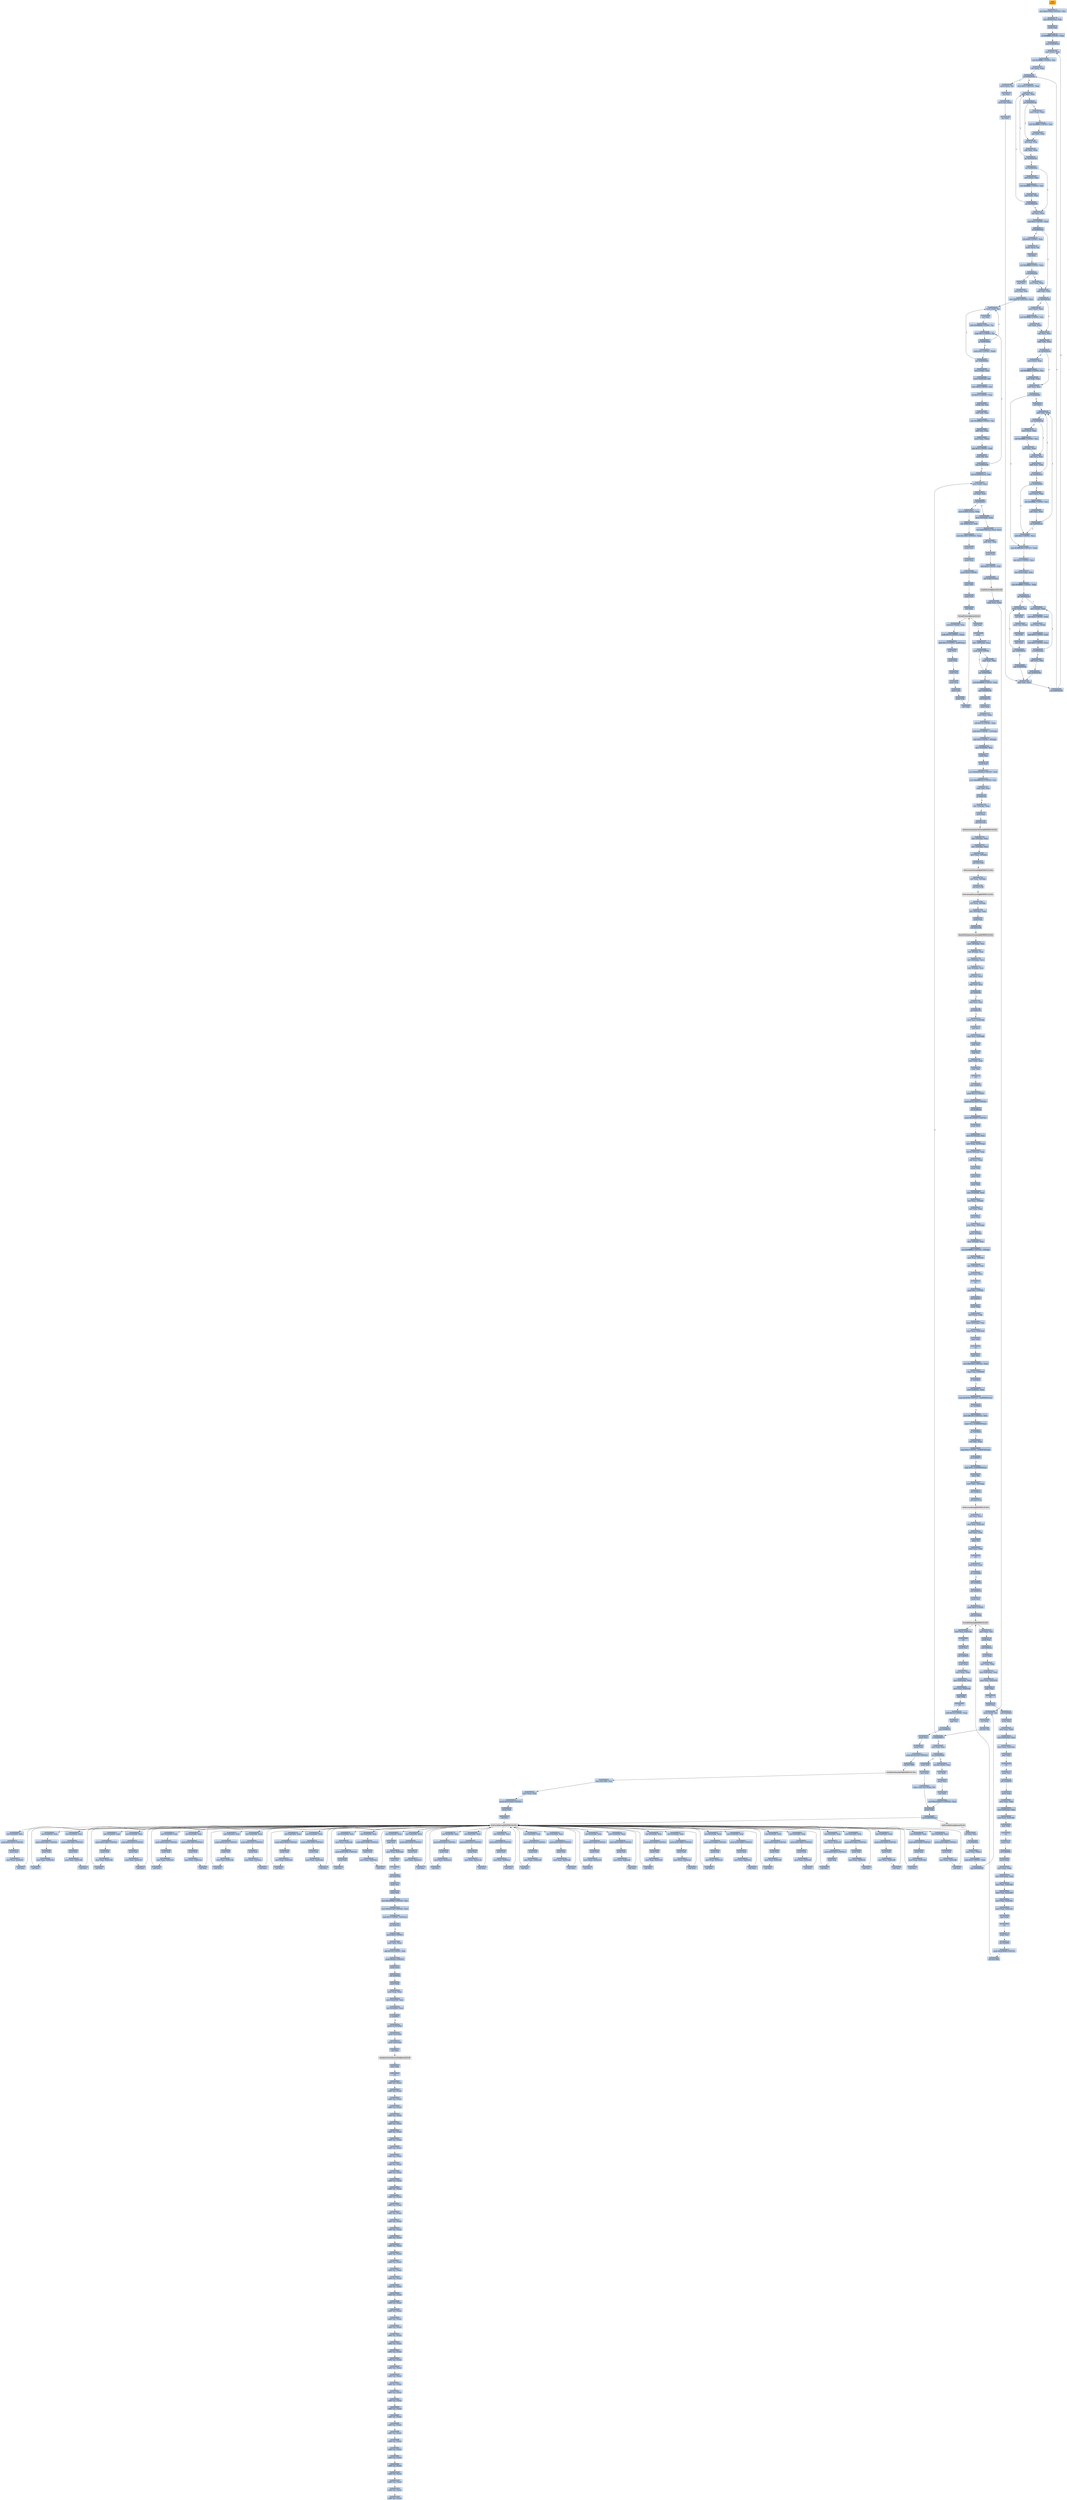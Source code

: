 digraph G {
node[shape=rectangle,style=filled,fillcolor=lightsteelblue,color=lightsteelblue]
bgcolor="transparent"
a0x00426c70pusha_[label="start\npusha ",fillcolor="orange",color="lightgrey"];
a0x00426c71movl_0x419000UINT32_esi[label="0x00426c71\nmovl $0x419000<UINT32>, %esi"];
a0x00426c76leal__98304esi__edi[label="0x00426c76\nleal -98304(%esi), %edi"];
a0x00426c7cpushl_edi[label="0x00426c7c\npushl %edi"];
a0x00426c7dorl_0xffffffffUINT8_ebp[label="0x00426c7d\norl $0xffffffff<UINT8>, %ebp"];
a0x00426c80jmp_0x00426c92[label="0x00426c80\njmp 0x00426c92"];
a0x00426c92movl_esi__ebx[label="0x00426c92\nmovl (%esi), %ebx"];
a0x00426c94subl_0xfffffffcUINT8_esi[label="0x00426c94\nsubl $0xfffffffc<UINT8>, %esi"];
a0x00426c97adcl_ebx_ebx[label="0x00426c97\nadcl %ebx, %ebx"];
a0x00426c99jb_0x00426c88[label="0x00426c99\njb 0x00426c88"];
a0x00426c88movb_esi__al[label="0x00426c88\nmovb (%esi), %al"];
a0x00426c8aincl_esi[label="0x00426c8a\nincl %esi"];
a0x00426c8bmovb_al_edi_[label="0x00426c8b\nmovb %al, (%edi)"];
a0x00426c8dincl_edi[label="0x00426c8d\nincl %edi"];
a0x00426c8eaddl_ebx_ebx[label="0x00426c8e\naddl %ebx, %ebx"];
a0x00426c90jne_0x00426c99[label="0x00426c90\njne 0x00426c99"];
a0x00426c9bmovl_0x1UINT32_eax[label="0x00426c9b\nmovl $0x1<UINT32>, %eax"];
a0x00426ca0addl_ebx_ebx[label="0x00426ca0\naddl %ebx, %ebx"];
a0x00426ca2jne_0x00426cab[label="0x00426ca2\njne 0x00426cab"];
a0x00426cabadcl_eax_eax[label="0x00426cab\nadcl %eax, %eax"];
a0x00426cadaddl_ebx_ebx[label="0x00426cad\naddl %ebx, %ebx"];
a0x00426cafjae_0x00426ca0[label="0x00426caf\njae 0x00426ca0"];
a0x00426cb1jne_0x00426cbc[label="0x00426cb1\njne 0x00426cbc"];
a0x00426cbcxorl_ecx_ecx[label="0x00426cbc\nxorl %ecx, %ecx"];
a0x00426cbesubl_0x3UINT8_eax[label="0x00426cbe\nsubl $0x3<UINT8>, %eax"];
a0x00426cc1jb_0x00426cd0[label="0x00426cc1\njb 0x00426cd0"];
a0x00426cd0addl_ebx_ebx[label="0x00426cd0\naddl %ebx, %ebx"];
a0x00426cd2jne_0x00426cdb[label="0x00426cd2\njne 0x00426cdb"];
a0x00426cdbadcl_ecx_ecx[label="0x00426cdb\nadcl %ecx, %ecx"];
a0x00426cddaddl_ebx_ebx[label="0x00426cdd\naddl %ebx, %ebx"];
a0x00426cdfjne_0x00426ce8[label="0x00426cdf\njne 0x00426ce8"];
a0x00426ce8adcl_ecx_ecx[label="0x00426ce8\nadcl %ecx, %ecx"];
a0x00426ceajne_0x00426d0c[label="0x00426cea\njne 0x00426d0c"];
a0x00426d0ccmpl_0xfffff300UINT32_ebp[label="0x00426d0c\ncmpl $0xfffff300<UINT32>, %ebp"];
a0x00426d12adcl_0x1UINT8_ecx[label="0x00426d12\nadcl $0x1<UINT8>, %ecx"];
a0x00426d15leal_ediebp__edx[label="0x00426d15\nleal (%edi,%ebp), %edx"];
a0x00426d18cmpl_0xfffffffcUINT8_ebp[label="0x00426d18\ncmpl $0xfffffffc<UINT8>, %ebp"];
a0x00426d1bjbe_0x00426d2c[label="0x00426d1b\njbe 0x00426d2c"];
a0x00426d1dmovb_edx__al[label="0x00426d1d\nmovb (%edx), %al"];
a0x00426d1fincl_edx[label="0x00426d1f\nincl %edx"];
a0x00426d20movb_al_edi_[label="0x00426d20\nmovb %al, (%edi)"];
a0x00426d22incl_edi[label="0x00426d22\nincl %edi"];
a0x00426d23decl_ecx[label="0x00426d23\ndecl %ecx"];
a0x00426d24jne_0x00426d1d[label="0x00426d24\njne 0x00426d1d"];
a0x00426d26jmp_0x00426c8e[label="0x00426d26\njmp 0x00426c8e"];
a0x00426cc3shll_0x8UINT8_eax[label="0x00426cc3\nshll $0x8<UINT8>, %eax"];
a0x00426cc6movb_esi__al[label="0x00426cc6\nmovb (%esi), %al"];
a0x00426cc8incl_esi[label="0x00426cc8\nincl %esi"];
a0x00426cc9xorl_0xffffffffUINT8_eax[label="0x00426cc9\nxorl $0xffffffff<UINT8>, %eax"];
a0x00426cccje_0x00426d42[label="0x00426ccc\nje 0x00426d42"];
a0x00426ccemovl_eax_ebp[label="0x00426cce\nmovl %eax, %ebp"];
a0x00426d2cmovl_edx__eax[label="0x00426d2c\nmovl (%edx), %eax"];
a0x00426d2eaddl_0x4UINT8_edx[label="0x00426d2e\naddl $0x4<UINT8>, %edx"];
a0x00426d31movl_eax_edi_[label="0x00426d31\nmovl %eax, (%edi)"];
a0x00426d33addl_0x4UINT8_edi[label="0x00426d33\naddl $0x4<UINT8>, %edi"];
a0x00426d36subl_0x4UINT8_ecx[label="0x00426d36\nsubl $0x4<UINT8>, %ecx"];
a0x00426d39ja_0x00426d2c[label="0x00426d39\nja 0x00426d2c"];
a0x00426d3baddl_ecx_edi[label="0x00426d3b\naddl %ecx, %edi"];
a0x00426d3djmp_0x00426c8e[label="0x00426d3d\njmp 0x00426c8e"];
a0x00426cecincl_ecx[label="0x00426cec\nincl %ecx"];
a0x00426cedaddl_ebx_ebx[label="0x00426ced\naddl %ebx, %ebx"];
a0x00426cefjne_0x00426cf8[label="0x00426cef\njne 0x00426cf8"];
a0x00426cf8adcl_ecx_ecx[label="0x00426cf8\nadcl %ecx, %ecx"];
a0x00426cfaaddl_ebx_ebx[label="0x00426cfa\naddl %ebx, %ebx"];
a0x00426cfcjae_0x00426ced[label="0x00426cfc\njae 0x00426ced"];
a0x00426cfejne_0x00426d09[label="0x00426cfe\njne 0x00426d09"];
a0x00426d09addl_0x2UINT8_ecx[label="0x00426d09\naddl $0x2<UINT8>, %ecx"];
a0x00426cf1movl_esi__ebx[label="0x00426cf1\nmovl (%esi), %ebx"];
a0x00426cf3subl_0xfffffffcUINT8_esi[label="0x00426cf3\nsubl $0xfffffffc<UINT8>, %esi"];
a0x00426cf6adcl_ebx_ebx[label="0x00426cf6\nadcl %ebx, %ebx"];
a0x00426ce1movl_esi__ebx[label="0x00426ce1\nmovl (%esi), %ebx"];
a0x00426ce3subl_0xfffffffcUINT8_esi[label="0x00426ce3\nsubl $0xfffffffc<UINT8>, %esi"];
a0x00426ce6adcl_ebx_ebx[label="0x00426ce6\nadcl %ebx, %ebx"];
a0x00426ca4movl_esi__ebx[label="0x00426ca4\nmovl (%esi), %ebx"];
a0x00426ca6subl_0xfffffffcUINT8_esi[label="0x00426ca6\nsubl $0xfffffffc<UINT8>, %esi"];
a0x00426ca9adcl_ebx_ebx[label="0x00426ca9\nadcl %ebx, %ebx"];
a0x00426cb3movl_esi__ebx[label="0x00426cb3\nmovl (%esi), %ebx"];
a0x00426cb5subl_0xfffffffcUINT8_esi[label="0x00426cb5\nsubl $0xfffffffc<UINT8>, %esi"];
a0x00426cb8adcl_ebx_ebx[label="0x00426cb8\nadcl %ebx, %ebx"];
a0x00426cbajae_0x00426ca0[label="0x00426cba\njae 0x00426ca0"];
a0x00426cd4movl_esi__ebx[label="0x00426cd4\nmovl (%esi), %ebx"];
a0x00426cd6subl_0xfffffffcUINT8_esi[label="0x00426cd6\nsubl $0xfffffffc<UINT8>, %esi"];
a0x00426cd9adcl_ebx_ebx[label="0x00426cd9\nadcl %ebx, %ebx"];
a0x00426d00movl_esi__ebx[label="0x00426d00\nmovl (%esi), %ebx"];
a0x00426d02subl_0xfffffffcUINT8_esi[label="0x00426d02\nsubl $0xfffffffc<UINT8>, %esi"];
a0x00426d05adcl_ebx_ebx[label="0x00426d05\nadcl %ebx, %ebx"];
a0x00426d07jae_0x00426ced[label="0x00426d07\njae 0x00426ced"];
a0x00426d42popl_esi[label="0x00426d42\npopl %esi"];
a0x00426d43movl_esi_edi[label="0x00426d43\nmovl %esi, %edi"];
a0x00426d45movl_0x670UINT32_ecx[label="0x00426d45\nmovl $0x670<UINT32>, %ecx"];
a0x00426d4amovb_edi__al[label="0x00426d4a\nmovb (%edi), %al"];
a0x00426d4cincl_edi[label="0x00426d4c\nincl %edi"];
a0x00426d4dsubb_0xffffffe8UINT8_al[label="0x00426d4d\nsubb $0xffffffe8<UINT8>, %al"];
a0x00426d4fcmpb_0x1UINT8_al[label="0x00426d4f\ncmpb $0x1<UINT8>, %al"];
a0x00426d51ja_0x00426d4a[label="0x00426d51\nja 0x00426d4a"];
a0x00426d53cmpb_0x5UINT8_edi_[label="0x00426d53\ncmpb $0x5<UINT8>, (%edi)"];
a0x00426d56jne_0x00426d4a[label="0x00426d56\njne 0x00426d4a"];
a0x00426d58movl_edi__eax[label="0x00426d58\nmovl (%edi), %eax"];
a0x00426d5amovb_0x4edi__bl[label="0x00426d5a\nmovb 0x4(%edi), %bl"];
a0x00426d5dshrw_0x8UINT8_ax[label="0x00426d5d\nshrw $0x8<UINT8>, %ax"];
a0x00426d61roll_0x10UINT8_eax[label="0x00426d61\nroll $0x10<UINT8>, %eax"];
a0x00426d64xchgb_al_ah[label="0x00426d64\nxchgb %al, %ah"];
a0x00426d66subl_edi_eax[label="0x00426d66\nsubl %edi, %eax"];
a0x00426d68subb_0xffffffe8UINT8_bl[label="0x00426d68\nsubb $0xffffffe8<UINT8>, %bl"];
a0x00426d6baddl_esi_eax[label="0x00426d6b\naddl %esi, %eax"];
a0x00426d6dmovl_eax_edi_[label="0x00426d6d\nmovl %eax, (%edi)"];
a0x00426d6faddl_0x5UINT8_edi[label="0x00426d6f\naddl $0x5<UINT8>, %edi"];
a0x00426d72movb_bl_al[label="0x00426d72\nmovb %bl, %al"];
a0x00426d74loop_0x00426d4f[label="0x00426d74\nloop 0x00426d4f"];
a0x00426d76leal_0x24000esi__edi[label="0x00426d76\nleal 0x24000(%esi), %edi"];
a0x00426d7cmovl_edi__eax[label="0x00426d7c\nmovl (%edi), %eax"];
a0x00426d7eorl_eax_eax[label="0x00426d7e\norl %eax, %eax"];
a0x00426d80je_0x00426dc7[label="0x00426d80\nje 0x00426dc7"];
a0x00426d82movl_0x4edi__ebx[label="0x00426d82\nmovl 0x4(%edi), %ebx"];
a0x00426d85leal_0x26558eaxesi__eax[label="0x00426d85\nleal 0x26558(%eax,%esi), %eax"];
a0x00426d8caddl_esi_ebx[label="0x00426d8c\naddl %esi, %ebx"];
a0x00426d8epushl_eax[label="0x00426d8e\npushl %eax"];
a0x00426d8faddl_0x8UINT8_edi[label="0x00426d8f\naddl $0x8<UINT8>, %edi"];
a0x00426d92call_0x26610esi_[label="0x00426d92\ncall 0x26610(%esi)"];
LoadLibraryA_kernel32_dll[label="LoadLibraryA@kernel32.dll",fillcolor="lightgrey",color="lightgrey"];
a0x00426d98xchgl_eax_ebp[label="0x00426d98\nxchgl %eax, %ebp"];
a0x00426d99movb_edi__al[label="0x00426d99\nmovb (%edi), %al"];
a0x00426d9bincl_edi[label="0x00426d9b\nincl %edi"];
a0x00426d9corb_al_al[label="0x00426d9c\norb %al, %al"];
a0x00426d9eje_0x00426d7c[label="0x00426d9e\nje 0x00426d7c"];
a0x00426da0movl_edi_ecx[label="0x00426da0\nmovl %edi, %ecx"];
a0x00426da2jns_0x00426dab[label="0x00426da2\njns 0x00426dab"];
a0x00426dabpushl_edi[label="0x00426dab\npushl %edi"];
a0x00426dacdecl_eax[label="0x00426dac\ndecl %eax"];
a0x00426dadrepnz_scasb_es_edi__al[label="0x00426dad\nrepnz scasb %es:(%edi), %al"];
a0x00426dafpushl_ebp[label="0x00426daf\npushl %ebp"];
a0x00426db0call_0x26618esi_[label="0x00426db0\ncall 0x26618(%esi)"];
GetProcAddress_kernel32_dll[label="GetProcAddress@kernel32.dll",fillcolor="lightgrey",color="lightgrey"];
a0x00426db6orl_eax_eax[label="0x00426db6\norl %eax, %eax"];
a0x00426db8je_0x00426dc1[label="0x00426db8\nje 0x00426dc1"];
a0x00426dbamovl_eax_ebx_[label="0x00426dba\nmovl %eax, (%ebx)"];
a0x00426dbcaddl_0x4UINT8_ebx[label="0x00426dbc\naddl $0x4<UINT8>, %ebx"];
a0x00426dbfjmp_0x00426d99[label="0x00426dbf\njmp 0x00426d99"];
GetProcAddress_KERNEL32_DLL[label="GetProcAddress@KERNEL32.DLL",fillcolor="lightgrey",color="lightgrey"];
a0x00426da4movzwl_edi__eax[label="0x00426da4\nmovzwl (%edi), %eax"];
a0x00426da7incl_edi[label="0x00426da7\nincl %edi"];
a0x00426da8pushl_eax[label="0x00426da8\npushl %eax"];
a0x00426da9incl_edi[label="0x00426da9\nincl %edi"];
a0x00426daamovl_0xaef24857UINT32_ecx[label="0x00426daa\nmovl $0xaef24857<UINT32>, %ecx"];
a0x00426dc7movl_0x2661cesi__ebp[label="0x00426dc7\nmovl 0x2661c(%esi), %ebp"];
a0x00426dcdleal__4096esi__edi[label="0x00426dcd\nleal -4096(%esi), %edi"];
a0x00426dd3movl_0x1000UINT32_ebx[label="0x00426dd3\nmovl $0x1000<UINT32>, %ebx"];
a0x00426dd8pushl_eax[label="0x00426dd8\npushl %eax"];
a0x00426dd9pushl_esp[label="0x00426dd9\npushl %esp"];
a0x00426ddapushl_0x4UINT8[label="0x00426dda\npushl $0x4<UINT8>"];
a0x00426ddcpushl_ebx[label="0x00426ddc\npushl %ebx"];
a0x00426dddpushl_edi[label="0x00426ddd\npushl %edi"];
a0x00426ddecall_ebp[label="0x00426dde\ncall %ebp"];
VirtualProtect_kernel32_dll[label="VirtualProtect@kernel32.dll",fillcolor="lightgrey",color="lightgrey"];
a0x00426de0leal_0x217edi__eax[label="0x00426de0\nleal 0x217(%edi), %eax"];
a0x00426de6andb_0x7fUINT8_eax_[label="0x00426de6\nandb $0x7f<UINT8>, (%eax)"];
a0x00426de9andb_0x7fUINT8_0x28eax_[label="0x00426de9\nandb $0x7f<UINT8>, 0x28(%eax)"];
a0x00426dedpopl_eax[label="0x00426ded\npopl %eax"];
a0x00426deepushl_eax[label="0x00426dee\npushl %eax"];
a0x00426defpushl_esp[label="0x00426def\npushl %esp"];
a0x00426df0pushl_eax[label="0x00426df0\npushl %eax"];
a0x00426df1pushl_ebx[label="0x00426df1\npushl %ebx"];
a0x00426df2pushl_edi[label="0x00426df2\npushl %edi"];
a0x00426df3call_ebp[label="0x00426df3\ncall %ebp"];
a0x00426df5popl_eax[label="0x00426df5\npopl %eax"];
a0x00426df6popa_[label="0x00426df6\npopa "];
a0x00426df7leal__128esp__eax[label="0x00426df7\nleal -128(%esp), %eax"];
a0x00426dfbpushl_0x0UINT8[label="0x00426dfb\npushl $0x0<UINT8>"];
a0x00426dfdcmpl_eax_esp[label="0x00426dfd\ncmpl %eax, %esp"];
a0x00426dffjne_0x00426dfb[label="0x00426dff\njne 0x00426dfb"];
a0x00426e01subl_0xffffff80UINT8_esp[label="0x00426e01\nsubl $0xffffff80<UINT8>, %esp"];
a0x00426e04jmp_0x00404c99[label="0x00426e04\njmp 0x00404c99"];
a0x00404c99call_0x40a714[label="0x00404c99\ncall 0x40a714"];
a0x0040a714pushl_ebp[label="0x0040a714\npushl %ebp"];
a0x0040a715movl_esp_ebp[label="0x0040a715\nmovl %esp, %ebp"];
a0x0040a717subl_0x14UINT8_esp[label="0x0040a717\nsubl $0x14<UINT8>, %esp"];
a0x0040a71aandl_0x0UINT8__12ebp_[label="0x0040a71a\nandl $0x0<UINT8>, -12(%ebp)"];
a0x0040a71eandl_0x0UINT8__8ebp_[label="0x0040a71e\nandl $0x0<UINT8>, -8(%ebp)"];
a0x0040a722movl_0x420284_eax[label="0x0040a722\nmovl 0x420284, %eax"];
a0x0040a727pushl_esi[label="0x0040a727\npushl %esi"];
a0x0040a728pushl_edi[label="0x0040a728\npushl %edi"];
a0x0040a729movl_0xbb40e64eUINT32_edi[label="0x0040a729\nmovl $0xbb40e64e<UINT32>, %edi"];
a0x0040a72emovl_0xffff0000UINT32_esi[label="0x0040a72e\nmovl $0xffff0000<UINT32>, %esi"];
a0x0040a733cmpl_edi_eax[label="0x0040a733\ncmpl %edi, %eax"];
a0x0040a735je_0x40a744[label="0x0040a735\nje 0x40a744"];
a0x0040a744leal__12ebp__eax[label="0x0040a744\nleal -12(%ebp), %eax"];
a0x0040a747pushl_eax[label="0x0040a747\npushl %eax"];
a0x0040a748call_0x41315c[label="0x0040a748\ncall 0x41315c"];
GetSystemTimeAsFileTime_KERNEL32_DLL[label="GetSystemTimeAsFileTime@KERNEL32.DLL",fillcolor="lightgrey",color="lightgrey"];
a0x0040a74emovl__8ebp__eax[label="0x0040a74e\nmovl -8(%ebp), %eax"];
a0x0040a751xorl__12ebp__eax[label="0x0040a751\nxorl -12(%ebp), %eax"];
a0x0040a754movl_eax__4ebp_[label="0x0040a754\nmovl %eax, -4(%ebp)"];
a0x0040a757call_0x413108[label="0x0040a757\ncall 0x413108"];
GetCurrentThreadId_KERNEL32_DLL[label="GetCurrentThreadId@KERNEL32.DLL",fillcolor="lightgrey",color="lightgrey"];
a0x0040a75dxorl_eax__4ebp_[label="0x0040a75d\nxorl %eax, -4(%ebp)"];
a0x0040a760call_0x413158[label="0x0040a760\ncall 0x413158"];
GetCurrentProcessId_KERNEL32_DLL[label="GetCurrentProcessId@KERNEL32.DLL",fillcolor="lightgrey",color="lightgrey"];
a0x0040a766xorl_eax__4ebp_[label="0x0040a766\nxorl %eax, -4(%ebp)"];
a0x0040a769leal__20ebp__eax[label="0x0040a769\nleal -20(%ebp), %eax"];
a0x0040a76cpushl_eax[label="0x0040a76c\npushl %eax"];
a0x0040a76dcall_0x413154[label="0x0040a76d\ncall 0x413154"];
QueryPerformanceCounter_KERNEL32_DLL[label="QueryPerformanceCounter@KERNEL32.DLL",fillcolor="lightgrey",color="lightgrey"];
a0x0040a773movl__16ebp__ecx[label="0x0040a773\nmovl -16(%ebp), %ecx"];
a0x0040a776leal__4ebp__eax[label="0x0040a776\nleal -4(%ebp), %eax"];
a0x0040a779xorl__20ebp__ecx[label="0x0040a779\nxorl -20(%ebp), %ecx"];
a0x0040a77cxorl__4ebp__ecx[label="0x0040a77c\nxorl -4(%ebp), %ecx"];
a0x0040a77fxorl_eax_ecx[label="0x0040a77f\nxorl %eax, %ecx"];
a0x0040a781cmpl_edi_ecx[label="0x0040a781\ncmpl %edi, %ecx"];
a0x0040a783jne_0x40a78c[label="0x0040a783\njne 0x40a78c"];
a0x0040a78ctestl_ecx_esi[label="0x0040a78c\ntestl %ecx, %esi"];
a0x0040a78ejne_0x40a79c[label="0x0040a78e\njne 0x40a79c"];
a0x0040a79cmovl_ecx_0x420284[label="0x0040a79c\nmovl %ecx, 0x420284"];
a0x0040a7a2notl_ecx[label="0x0040a7a2\nnotl %ecx"];
a0x0040a7a4movl_ecx_0x420288[label="0x0040a7a4\nmovl %ecx, 0x420288"];
a0x0040a7aapopl_edi[label="0x0040a7aa\npopl %edi"];
a0x0040a7abpopl_esi[label="0x0040a7ab\npopl %esi"];
a0x0040a7acmovl_ebp_esp[label="0x0040a7ac\nmovl %ebp, %esp"];
a0x0040a7aepopl_ebp[label="0x0040a7ae\npopl %ebp"];
a0x0040a7afret[label="0x0040a7af\nret"];
a0x00404c9ejmp_0x404b1e[label="0x00404c9e\njmp 0x404b1e"];
a0x00404b1epushl_0x14UINT8[label="0x00404b1e\npushl $0x14<UINT8>"];
a0x00404b20pushl_0x41e938UINT32[label="0x00404b20\npushl $0x41e938<UINT32>"];
a0x00404b25call_0x406aa0[label="0x00404b25\ncall 0x406aa0"];
a0x00406aa0pushl_0x406b00UINT32[label="0x00406aa0\npushl $0x406b00<UINT32>"];
a0x00406aa5pushl_fs_0[label="0x00406aa5\npushl %fs:0"];
a0x00406aacmovl_0x10esp__eax[label="0x00406aac\nmovl 0x10(%esp), %eax"];
a0x00406ab0movl_ebp_0x10esp_[label="0x00406ab0\nmovl %ebp, 0x10(%esp)"];
a0x00406ab4leal_0x10esp__ebp[label="0x00406ab4\nleal 0x10(%esp), %ebp"];
a0x00406ab8subl_eax_esp[label="0x00406ab8\nsubl %eax, %esp"];
a0x00406abapushl_ebx[label="0x00406aba\npushl %ebx"];
a0x00406abbpushl_esi[label="0x00406abb\npushl %esi"];
a0x00406abcpushl_edi[label="0x00406abc\npushl %edi"];
a0x00406abdmovl_0x420284_eax[label="0x00406abd\nmovl 0x420284, %eax"];
a0x00406ac2xorl_eax__4ebp_[label="0x00406ac2\nxorl %eax, -4(%ebp)"];
a0x00406ac5xorl_ebp_eax[label="0x00406ac5\nxorl %ebp, %eax"];
a0x00406ac7pushl_eax[label="0x00406ac7\npushl %eax"];
a0x00406ac8movl_esp__24ebp_[label="0x00406ac8\nmovl %esp, -24(%ebp)"];
a0x00406acbpushl__8ebp_[label="0x00406acb\npushl -8(%ebp)"];
a0x00406acemovl__4ebp__eax[label="0x00406ace\nmovl -4(%ebp), %eax"];
a0x00406ad1movl_0xfffffffeUINT32__4ebp_[label="0x00406ad1\nmovl $0xfffffffe<UINT32>, -4(%ebp)"];
a0x00406ad8movl_eax__8ebp_[label="0x00406ad8\nmovl %eax, -8(%ebp)"];
a0x00406adbleal__16ebp__eax[label="0x00406adb\nleal -16(%ebp), %eax"];
a0x00406ademovl_eax_fs_0[label="0x00406ade\nmovl %eax, %fs:0"];
a0x00406ae4ret[label="0x00406ae4\nret"];
a0x00404b2apushl_0x1UINT8[label="0x00404b2a\npushl $0x1<UINT8>"];
a0x00404b2ccall_0x40a6c7[label="0x00404b2c\ncall 0x40a6c7"];
a0x0040a6c7pushl_ebp[label="0x0040a6c7\npushl %ebp"];
a0x0040a6c8movl_esp_ebp[label="0x0040a6c8\nmovl %esp, %ebp"];
a0x0040a6camovl_0x8ebp__eax[label="0x0040a6ca\nmovl 0x8(%ebp), %eax"];
a0x0040a6cdmovl_eax_0x421618[label="0x0040a6cd\nmovl %eax, 0x421618"];
a0x0040a6d2popl_ebp[label="0x0040a6d2\npopl %ebp"];
a0x0040a6d3ret[label="0x0040a6d3\nret"];
a0x00404b31popl_ecx[label="0x00404b31\npopl %ecx"];
a0x00404b32movl_0x5a4dUINT32_eax[label="0x00404b32\nmovl $0x5a4d<UINT32>, %eax"];
a0x00404b37cmpw_ax_0x400000[label="0x00404b37\ncmpw %ax, 0x400000"];
a0x00404b3eje_0x404b44[label="0x00404b3e\nje 0x404b44"];
a0x00404b44movl_0x40003c_eax[label="0x00404b44\nmovl 0x40003c, %eax"];
a0x00404b49cmpl_0x4550UINT32_0x400000eax_[label="0x00404b49\ncmpl $0x4550<UINT32>, 0x400000(%eax)"];
a0x00404b53jne_0x404b40[label="0x00404b53\njne 0x404b40"];
a0x00404b55movl_0x10bUINT32_ecx[label="0x00404b55\nmovl $0x10b<UINT32>, %ecx"];
a0x00404b5acmpw_cx_0x400018eax_[label="0x00404b5a\ncmpw %cx, 0x400018(%eax)"];
a0x00404b61jne_0x404b40[label="0x00404b61\njne 0x404b40"];
a0x00404b63xorl_ebx_ebx[label="0x00404b63\nxorl %ebx, %ebx"];
a0x00404b65cmpl_0xeUINT8_0x400074eax_[label="0x00404b65\ncmpl $0xe<UINT8>, 0x400074(%eax)"];
a0x00404b6cjbe_0x404b77[label="0x00404b6c\njbe 0x404b77"];
a0x00404b6ecmpl_ebx_0x4000e8eax_[label="0x00404b6e\ncmpl %ebx, 0x4000e8(%eax)"];
a0x00404b74setne_bl[label="0x00404b74\nsetne %bl"];
a0x00404b77movl_ebx__28ebp_[label="0x00404b77\nmovl %ebx, -28(%ebp)"];
a0x00404b7acall_0x406ee1[label="0x00404b7a\ncall 0x406ee1"];
a0x00406ee1call_0x413110[label="0x00406ee1\ncall 0x413110"];
GetProcessHeap_KERNEL32_DLL[label="GetProcessHeap@KERNEL32.DLL",fillcolor="lightgrey",color="lightgrey"];
a0x00406ee7xorl_ecx_ecx[label="0x00406ee7\nxorl %ecx, %ecx"];
a0x00406ee9movl_eax_0x421c4c[label="0x00406ee9\nmovl %eax, 0x421c4c"];
a0x00406eeetestl_eax_eax[label="0x00406eee\ntestl %eax, %eax"];
a0x00406ef0setne_cl[label="0x00406ef0\nsetne %cl"];
a0x00406ef3movl_ecx_eax[label="0x00406ef3\nmovl %ecx, %eax"];
a0x00406ef5ret[label="0x00406ef5\nret"];
a0x00404b7ftestl_eax_eax[label="0x00404b7f\ntestl %eax, %eax"];
a0x00404b81jne_0x404b8b[label="0x00404b81\njne 0x404b8b"];
a0x00404b8bcall_0x405ba5[label="0x00404b8b\ncall 0x405ba5"];
a0x00405ba5call_0x4041c0[label="0x00405ba5\ncall 0x4041c0"];
a0x004041c0pushl_esi[label="0x004041c0\npushl %esi"];
a0x004041c1pushl_0x0UINT8[label="0x004041c1\npushl $0x0<UINT8>"];
a0x004041c3call_0x4130d4[label="0x004041c3\ncall 0x4130d4"];
EncodePointer_KERNEL32_DLL[label="EncodePointer@KERNEL32.DLL",fillcolor="lightgrey",color="lightgrey"];
a0x004041c9movl_eax_esi[label="0x004041c9\nmovl %eax, %esi"];
a0x004041cbpushl_esi[label="0x004041cb\npushl %esi"];
a0x004041cccall_0x406cba[label="0x004041cc\ncall 0x406cba"];
a0x00406cbapushl_ebp[label="0x00406cba\npushl %ebp"];
a0x00406cbbmovl_esp_ebp[label="0x00406cbb\nmovl %esp, %ebp"];
a0x00406cbdmovl_0x8ebp__eax[label="0x00406cbd\nmovl 0x8(%ebp), %eax"];
a0x00406cc0movl_eax_0x421614[label="0x00406cc0\nmovl %eax, 0x421614"];
a0x00406cc5popl_ebp[label="0x00406cc5\npopl %ebp"];
a0x00406cc6ret[label="0x00406cc6\nret"];
a0x004041d1pushl_esi[label="0x004041d1\npushl %esi"];
a0x004041d2call_0x404dc8[label="0x004041d2\ncall 0x404dc8"];
a0x00404dc8pushl_ebp[label="0x00404dc8\npushl %ebp"];
a0x00404dc9movl_esp_ebp[label="0x00404dc9\nmovl %esp, %ebp"];
a0x00404dcbmovl_0x8ebp__eax[label="0x00404dcb\nmovl 0x8(%ebp), %eax"];
a0x00404dcemovl_eax_0x4215e8[label="0x00404dce\nmovl %eax, 0x4215e8"];
a0x00404dd3popl_ebp[label="0x00404dd3\npopl %ebp"];
a0x00404dd4ret[label="0x00404dd4\nret"];
a0x004041d7pushl_esi[label="0x004041d7\npushl %esi"];
a0x004041d8call_0x409930[label="0x004041d8\ncall 0x409930"];
a0x00409930pushl_ebp[label="0x00409930\npushl %ebp"];
a0x00409931movl_esp_ebp[label="0x00409931\nmovl %esp, %ebp"];
a0x00409933movl_0x8ebp__eax[label="0x00409933\nmovl 0x8(%ebp), %eax"];
a0x00409936movl_eax_0x421eb0[label="0x00409936\nmovl %eax, 0x421eb0"];
a0x0040993bpopl_ebp[label="0x0040993b\npopl %ebp"];
a0x0040993cret[label="0x0040993c\nret"];
a0x004041ddpushl_esi[label="0x004041dd\npushl %esi"];
a0x004041decall_0x40994a[label="0x004041de\ncall 0x40994a"];
a0x0040994apushl_ebp[label="0x0040994a\npushl %ebp"];
a0x0040994bmovl_esp_ebp[label="0x0040994b\nmovl %esp, %ebp"];
a0x0040994dmovl_0x8ebp__eax[label="0x0040994d\nmovl 0x8(%ebp), %eax"];
a0x00409950movl_eax_0x421eb4[label="0x00409950\nmovl %eax, 0x421eb4"];
a0x00409955movl_eax_0x421eb8[label="0x00409955\nmovl %eax, 0x421eb8"];
a0x0040995amovl_eax_0x421ebc[label="0x0040995a\nmovl %eax, 0x421ebc"];
a0x0040995fmovl_eax_0x421ec0[label="0x0040995f\nmovl %eax, 0x421ec0"];
a0x00409964popl_ebp[label="0x00409964\npopl %ebp"];
a0x00409965ret[label="0x00409965\nret"];
a0x004041e3pushl_esi[label="0x004041e3\npushl %esi"];
a0x004041e4call_0x40991f[label="0x004041e4\ncall 0x40991f"];
a0x0040991fpushl_0x4098d8UINT32[label="0x0040991f\npushl $0x4098d8<UINT32>"];
a0x00409924call_0x4130d4[label="0x00409924\ncall 0x4130d4"];
a0x0040992amovl_eax_0x421eac[label="0x0040992a\nmovl %eax, 0x421eac"];
a0x0040992fret[label="0x0040992f\nret"];
a0x004041e9pushl_esi[label="0x004041e9\npushl %esi"];
a0x004041eacall_0x409b5b[label="0x004041ea\ncall 0x409b5b"];
a0x00409b5bpushl_ebp[label="0x00409b5b\npushl %ebp"];
a0x00409b5cmovl_esp_ebp[label="0x00409b5c\nmovl %esp, %ebp"];
a0x00409b5emovl_0x8ebp__eax[label="0x00409b5e\nmovl 0x8(%ebp), %eax"];
a0x00409b61movl_eax_0x421ec8[label="0x00409b61\nmovl %eax, 0x421ec8"];
a0x00409b66popl_ebp[label="0x00409b66\npopl %ebp"];
a0x00409b67ret[label="0x00409b67\nret"];
a0x004041efaddl_0x18UINT8_esp[label="0x004041ef\naddl $0x18<UINT8>, %esp"];
a0x004041f2popl_esi[label="0x004041f2\npopl %esi"];
a0x004041f3jmp_0x408418[label="0x004041f3\njmp 0x408418"];
a0x00408418pushl_esi[label="0x00408418\npushl %esi"];
a0x00408419pushl_edi[label="0x00408419\npushl %edi"];
a0x0040841apushl_0x41e3e4UINT32[label="0x0040841a\npushl $0x41e3e4<UINT32>"];
a0x0040841fcall_0x413094[label="0x0040841f\ncall 0x413094"];
GetModuleHandleW_KERNEL32_DLL[label="GetModuleHandleW@KERNEL32.DLL",fillcolor="lightgrey",color="lightgrey"];
a0x00408425movl_0x41308c_esi[label="0x00408425\nmovl 0x41308c, %esi"];
a0x0040842bmovl_eax_edi[label="0x0040842b\nmovl %eax, %edi"];
a0x0040842dpushl_0x414444UINT32[label="0x0040842d\npushl $0x414444<UINT32>"];
a0x00408432pushl_edi[label="0x00408432\npushl %edi"];
a0x00408433call_esi[label="0x00408433\ncall %esi"];
a0x00408435xorl_0x420284_eax[label="0x00408435\nxorl 0x420284, %eax"];
a0x0040843bpushl_0x414450UINT32[label="0x0040843b\npushl $0x414450<UINT32>"];
a0x00408440pushl_edi[label="0x00408440\npushl %edi"];
a0x00408441movl_eax_0x422180[label="0x00408441\nmovl %eax, 0x422180"];
a0x00408446call_esi[label="0x00408446\ncall %esi"];
a0x00408448xorl_0x420284_eax[label="0x00408448\nxorl 0x420284, %eax"];
a0x0040844epushl_0x414458UINT32[label="0x0040844e\npushl $0x414458<UINT32>"];
a0x00408453pushl_edi[label="0x00408453\npushl %edi"];
a0x00408454movl_eax_0x422184[label="0x00408454\nmovl %eax, 0x422184"];
a0x00408459call_esi[label="0x00408459\ncall %esi"];
a0x0040845bxorl_0x420284_eax[label="0x0040845b\nxorl 0x420284, %eax"];
a0x00408461pushl_0x414464UINT32[label="0x00408461\npushl $0x414464<UINT32>"];
a0x00408466pushl_edi[label="0x00408466\npushl %edi"];
a0x00408467movl_eax_0x422188[label="0x00408467\nmovl %eax, 0x422188"];
a0x0040846ccall_esi[label="0x0040846c\ncall %esi"];
a0x0040846exorl_0x420284_eax[label="0x0040846e\nxorl 0x420284, %eax"];
a0x00408474pushl_0x414470UINT32[label="0x00408474\npushl $0x414470<UINT32>"];
a0x00408479pushl_edi[label="0x00408479\npushl %edi"];
a0x0040847amovl_eax_0x42218c[label="0x0040847a\nmovl %eax, 0x42218c"];
a0x0040847fcall_esi[label="0x0040847f\ncall %esi"];
a0x00408481xorl_0x420284_eax[label="0x00408481\nxorl 0x420284, %eax"];
a0x00408487pushl_0x41448cUINT32[label="0x00408487\npushl $0x41448c<UINT32>"];
a0x0040848cpushl_edi[label="0x0040848c\npushl %edi"];
a0x0040848dmovl_eax_0x422190[label="0x0040848d\nmovl %eax, 0x422190"];
a0x00408492call_esi[label="0x00408492\ncall %esi"];
a0x00408494xorl_0x420284_eax[label="0x00408494\nxorl 0x420284, %eax"];
a0x0040849apushl_0x41449cUINT32[label="0x0040849a\npushl $0x41449c<UINT32>"];
a0x0040849fpushl_edi[label="0x0040849f\npushl %edi"];
a0x004084a0movl_eax_0x422194[label="0x004084a0\nmovl %eax, 0x422194"];
a0x004084a5call_esi[label="0x004084a5\ncall %esi"];
a0x004084a7xorl_0x420284_eax[label="0x004084a7\nxorl 0x420284, %eax"];
a0x004084adpushl_0x4144b0UINT32[label="0x004084ad\npushl $0x4144b0<UINT32>"];
a0x004084b2pushl_edi[label="0x004084b2\npushl %edi"];
a0x004084b3movl_eax_0x422198[label="0x004084b3\nmovl %eax, 0x422198"];
a0x004084b8call_esi[label="0x004084b8\ncall %esi"];
a0x004084baxorl_0x420284_eax[label="0x004084ba\nxorl 0x420284, %eax"];
a0x004084c0pushl_0x4144c8UINT32[label="0x004084c0\npushl $0x4144c8<UINT32>"];
a0x004084c5pushl_edi[label="0x004084c5\npushl %edi"];
a0x004084c6movl_eax_0x42219c[label="0x004084c6\nmovl %eax, 0x42219c"];
a0x004084cbcall_esi[label="0x004084cb\ncall %esi"];
a0x004084cdxorl_0x420284_eax[label="0x004084cd\nxorl 0x420284, %eax"];
a0x004084d3pushl_0x4144e0UINT32[label="0x004084d3\npushl $0x4144e0<UINT32>"];
a0x004084d8pushl_edi[label="0x004084d8\npushl %edi"];
a0x004084d9movl_eax_0x4221a0[label="0x004084d9\nmovl %eax, 0x4221a0"];
a0x004084decall_esi[label="0x004084de\ncall %esi"];
a0x004084e0xorl_0x420284_eax[label="0x004084e0\nxorl 0x420284, %eax"];
a0x004084e6pushl_0x4144f4UINT32[label="0x004084e6\npushl $0x4144f4<UINT32>"];
a0x004084ebpushl_edi[label="0x004084eb\npushl %edi"];
a0x004084ecmovl_eax_0x4221a4[label="0x004084ec\nmovl %eax, 0x4221a4"];
a0x004084f1call_esi[label="0x004084f1\ncall %esi"];
a0x004084f3xorl_0x420284_eax[label="0x004084f3\nxorl 0x420284, %eax"];
a0x004084f9pushl_0x414514UINT32[label="0x004084f9\npushl $0x414514<UINT32>"];
a0x004084fepushl_edi[label="0x004084fe\npushl %edi"];
a0x004084ffmovl_eax_0x4221a8[label="0x004084ff\nmovl %eax, 0x4221a8"];
a0x00408504call_esi[label="0x00408504\ncall %esi"];
a0x00408506xorl_0x420284_eax[label="0x00408506\nxorl 0x420284, %eax"];
a0x0040850cpushl_0x41452cUINT32[label="0x0040850c\npushl $0x41452c<UINT32>"];
a0x00408511pushl_edi[label="0x00408511\npushl %edi"];
a0x00408512movl_eax_0x4221ac[label="0x00408512\nmovl %eax, 0x4221ac"];
a0x00408517call_esi[label="0x00408517\ncall %esi"];
a0x00408519xorl_0x420284_eax[label="0x00408519\nxorl 0x420284, %eax"];
a0x0040851fpushl_0x414544UINT32[label="0x0040851f\npushl $0x414544<UINT32>"];
a0x00408524pushl_edi[label="0x00408524\npushl %edi"];
a0x00408525movl_eax_0x4221b0[label="0x00408525\nmovl %eax, 0x4221b0"];
a0x0040852acall_esi[label="0x0040852a\ncall %esi"];
a0x0040852cxorl_0x420284_eax[label="0x0040852c\nxorl 0x420284, %eax"];
a0x00408532pushl_0x414558UINT32[label="0x00408532\npushl $0x414558<UINT32>"];
a0x00408537pushl_edi[label="0x00408537\npushl %edi"];
a0x00408538movl_eax_0x4221b4[label="0x00408538\nmovl %eax, 0x4221b4"];
a0x0040853dcall_esi[label="0x0040853d\ncall %esi"];
a0x0040853fxorl_0x420284_eax[label="0x0040853f\nxorl 0x420284, %eax"];
a0x00408545movl_eax_0x4221b8[label="0x00408545\nmovl %eax, 0x4221b8"];
a0x0040854apushl_0x41456cUINT32[label="0x0040854a\npushl $0x41456c<UINT32>"];
a0x0040854fpushl_edi[label="0x0040854f\npushl %edi"];
a0x00408550call_esi[label="0x00408550\ncall %esi"];
a0x00408552xorl_0x420284_eax[label="0x00408552\nxorl 0x420284, %eax"];
a0x00408558pushl_0x414588UINT32[label="0x00408558\npushl $0x414588<UINT32>"];
a0x0040855dpushl_edi[label="0x0040855d\npushl %edi"];
a0x0040855emovl_eax_0x4221bc[label="0x0040855e\nmovl %eax, 0x4221bc"];
a0x00408563call_esi[label="0x00408563\ncall %esi"];
a0x00408565xorl_0x420284_eax[label="0x00408565\nxorl 0x420284, %eax"];
a0x0040856bpushl_0x4145a8UINT32[label="0x0040856b\npushl $0x4145a8<UINT32>"];
a0x00408570pushl_edi[label="0x00408570\npushl %edi"];
a0x00408571movl_eax_0x4221c0[label="0x00408571\nmovl %eax, 0x4221c0"];
a0x00408576call_esi[label="0x00408576\ncall %esi"];
a0x00408578xorl_0x420284_eax[label="0x00408578\nxorl 0x420284, %eax"];
a0x0040857epushl_0x4145c4UINT32[label="0x0040857e\npushl $0x4145c4<UINT32>"];
a0x00408583pushl_edi[label="0x00408583\npushl %edi"];
a0x00408584movl_eax_0x4221c4[label="0x00408584\nmovl %eax, 0x4221c4"];
a0x00408589call_esi[label="0x00408589\ncall %esi"];
a0x0040858bxorl_0x420284_eax[label="0x0040858b\nxorl 0x420284, %eax"];
a0x00408591pushl_0x4145e4UINT32[label="0x00408591\npushl $0x4145e4<UINT32>"];
a0x00408596pushl_edi[label="0x00408596\npushl %edi"];
a0x00408597movl_eax_0x4221c8[label="0x00408597\nmovl %eax, 0x4221c8"];
a0x0040859ccall_esi[label="0x0040859c\ncall %esi"];
a0x0040859exorl_0x420284_eax[label="0x0040859e\nxorl 0x420284, %eax"];
a0x004085a4pushl_0x4145f8UINT32[label="0x004085a4\npushl $0x4145f8<UINT32>"];
a0x004085a9pushl_edi[label="0x004085a9\npushl %edi"];
a0x004085aamovl_eax_0x4221cc[label="0x004085aa\nmovl %eax, 0x4221cc"];
a0x004085afcall_esi[label="0x004085af\ncall %esi"];
a0x004085b1xorl_0x420284_eax[label="0x004085b1\nxorl 0x420284, %eax"];
a0x004085b7pushl_0x414614UINT32[label="0x004085b7\npushl $0x414614<UINT32>"];
a0x004085bcpushl_edi[label="0x004085bc\npushl %edi"];
a0x004085bdmovl_eax_0x4221d0[label="0x004085bd\nmovl %eax, 0x4221d0"];
a0x004085c2call_esi[label="0x004085c2\ncall %esi"];
a0x004085c4xorl_0x420284_eax[label="0x004085c4\nxorl 0x420284, %eax"];
a0x004085capushl_0x414628UINT32[label="0x004085ca\npushl $0x414628<UINT32>"];
a0x004085cfpushl_edi[label="0x004085cf\npushl %edi"];
a0x004085d0movl_eax_0x4221d8[label="0x004085d0\nmovl %eax, 0x4221d8"];
a0x004085d5call_esi[label="0x004085d5\ncall %esi"];
a0x004085d7xorl_0x420284_eax[label="0x004085d7\nxorl 0x420284, %eax"];
a0x004085ddpushl_0x414638UINT32[label="0x004085dd\npushl $0x414638<UINT32>"];
a0x004085e2pushl_edi[label="0x004085e2\npushl %edi"];
a0x004085e3movl_eax_0x4221d4[label="0x004085e3\nmovl %eax, 0x4221d4"];
a0x004085e8call_esi[label="0x004085e8\ncall %esi"];
a0x004085eaxorl_0x420284_eax[label="0x004085ea\nxorl 0x420284, %eax"];
a0x004085f0pushl_0x414648UINT32[label="0x004085f0\npushl $0x414648<UINT32>"];
a0x004085f5pushl_edi[label="0x004085f5\npushl %edi"];
a0x004085f6movl_eax_0x4221dc[label="0x004085f6\nmovl %eax, 0x4221dc"];
a0x004085fbcall_esi[label="0x004085fb\ncall %esi"];
a0x004085fdxorl_0x420284_eax[label="0x004085fd\nxorl 0x420284, %eax"];
a0x00408603pushl_0x414658UINT32[label="0x00408603\npushl $0x414658<UINT32>"];
a0x00408608pushl_edi[label="0x00408608\npushl %edi"];
a0x00408609movl_eax_0x4221e0[label="0x00408609\nmovl %eax, 0x4221e0"];
a0x0040860ecall_esi[label="0x0040860e\ncall %esi"];
a0x00408610xorl_0x420284_eax[label="0x00408610\nxorl 0x420284, %eax"];
a0x00408616pushl_0x414668UINT32[label="0x00408616\npushl $0x414668<UINT32>"];
a0x0040861bpushl_edi[label="0x0040861b\npushl %edi"];
a0x0040861cmovl_eax_0x4221e4[label="0x0040861c\nmovl %eax, 0x4221e4"];
a0x00408621call_esi[label="0x00408621\ncall %esi"];
a0x00408623xorl_0x420284_eax[label="0x00408623\nxorl 0x420284, %eax"];
a0x00408629pushl_0x414684UINT32[label="0x00408629\npushl $0x414684<UINT32>"];
a0x0040862epushl_edi[label="0x0040862e\npushl %edi"];
a0x0040862fmovl_eax_0x4221e8[label="0x0040862f\nmovl %eax, 0x4221e8"];
a0x00408634call_esi[label="0x00408634\ncall %esi"];
a0x00408636xorl_0x420284_eax[label="0x00408636\nxorl 0x420284, %eax"];
a0x0040863cpushl_0x414698UINT32[label="0x0040863c\npushl $0x414698<UINT32>"];
a0x00408641pushl_edi[label="0x00408641\npushl %edi"];
a0x00408642movl_eax_0x4221ec[label="0x00408642\nmovl %eax, 0x4221ec"];
a0x00408647call_esi[label="0x00408647\ncall %esi"];
a0x00408649xorl_0x420284_eax[label="0x00408649\nxorl 0x420284, %eax"];
a0x0040864fpushl_0x4146a8UINT32[label="0x0040864f\npushl $0x4146a8<UINT32>"];
a0x00408654pushl_edi[label="0x00408654\npushl %edi"];
a0x00408655movl_eax_0x4221f0[label="0x00408655\nmovl %eax, 0x4221f0"];
a0x0040865acall_esi[label="0x0040865a\ncall %esi"];
a0x0040865cxorl_0x420284_eax[label="0x0040865c\nxorl 0x420284, %eax"];
a0x00408662pushl_0x4146bcUINT32[label="0x00408662\npushl $0x4146bc<UINT32>"];
a0x00408667pushl_edi[label="0x00408667\npushl %edi"];
a0x00408668movl_eax_0x4221f4[label="0x00408668\nmovl %eax, 0x4221f4"];
a0x0040866dcall_esi[label="0x0040866d\ncall %esi"];
a0x0040866fxorl_0x420284_eax[label="0x0040866f\nxorl 0x420284, %eax"];
a0x00408675movl_eax_0x4221f8[label="0x00408675\nmovl %eax, 0x4221f8"];
a0x0040867apushl_0x4146ccUINT32[label="0x0040867a\npushl $0x4146cc<UINT32>"];
a0x0040867fpushl_edi[label="0x0040867f\npushl %edi"];
a0x00408680call_esi[label="0x00408680\ncall %esi"];
a0x00408682xorl_0x420284_eax[label="0x00408682\nxorl 0x420284, %eax"];
a0x00408688pushl_0x4146ecUINT32[label="0x00408688\npushl $0x4146ec<UINT32>"];
a0x0040868dpushl_edi[label="0x0040868d\npushl %edi"];
a0x0040868emovl_eax_0x4221fc[label="0x0040868e\nmovl %eax, 0x4221fc"];
a0x00408693call_esi[label="0x00408693\ncall %esi"];
a0x00408695xorl_0x420284_eax[label="0x00408695\nxorl 0x420284, %eax"];
a0x0040869bpopl_edi[label="0x0040869b\npopl %edi"];
a0x0040869cmovl_eax_0x422200[label="0x0040869c\nmovl %eax, 0x422200"];
a0x004086a1popl_esi[label="0x004086a1\npopl %esi"];
a0x004086a2ret[label="0x004086a2\nret"];
a0x00405baacall_0x4070c4[label="0x00405baa\ncall 0x4070c4"];
a0x004070c4pushl_esi[label="0x004070c4\npushl %esi"];
a0x004070c5pushl_edi[label="0x004070c5\npushl %edi"];
a0x004070c6movl_0x420b60UINT32_esi[label="0x004070c6\nmovl $0x420b60<UINT32>, %esi"];
a0x004070cbmovl_0x421c50UINT32_edi[label="0x004070cb\nmovl $0x421c50<UINT32>, %edi"];
a0x004070d0cmpl_0x1UINT8_0x4esi_[label="0x004070d0\ncmpl $0x1<UINT8>, 0x4(%esi)"];
a0x004070d4jne_0x4070ec[label="0x004070d4\njne 0x4070ec"];
a0x004070d6pushl_0x0UINT8[label="0x004070d6\npushl $0x0<UINT8>"];
a0x004070d8movl_edi_esi_[label="0x004070d8\nmovl %edi, (%esi)"];
a0x004070daaddl_0x18UINT8_edi[label="0x004070da\naddl $0x18<UINT8>, %edi"];
a0x004070ddpushl_0xfa0UINT32[label="0x004070dd\npushl $0xfa0<UINT32>"];
a0x004070e2pushl_esi_[label="0x004070e2\npushl (%esi)"];
a0x004070e4call_0x4083aa[label="0x004070e4\ncall 0x4083aa"];
a0x004083aapushl_ebp[label="0x004083aa\npushl %ebp"];
a0x004083abmovl_esp_ebp[label="0x004083ab\nmovl %esp, %ebp"];
a0x004083admovl_0x422190_eax[label="0x004083ad\nmovl 0x422190, %eax"];
a0x004083b2xorl_0x420284_eax[label="0x004083b2\nxorl 0x420284, %eax"];
a0x004083b8je_0x4083c7[label="0x004083b8\nje 0x4083c7"];
a0x004083bapushl_0x10ebp_[label="0x004083ba\npushl 0x10(%ebp)"];
a0x004083bdpushl_0xcebp_[label="0x004083bd\npushl 0xc(%ebp)"];
a0x004083c0pushl_0x8ebp_[label="0x004083c0\npushl 0x8(%ebp)"];
a0x004083c3call_eax[label="0x004083c3\ncall %eax"];
InitializeCriticalSectionEx_kernel32_dll[label="InitializeCriticalSectionEx@kernel32.dll",fillcolor="lightgrey",color="lightgrey"];
a0x004083c5popl_ebp[label="0x004083c5\npopl %ebp"];
a0x004083c6ret[label="0x004083c6\nret"];
a0x00000fa0addb_al_eax_[label="0x00000fa0\naddb %al, (%eax)"];
a0x00000fa2addb_al_eax_[label="0x00000fa2\naddb %al, (%eax)"];
a0x00000fa4addb_al_eax_[label="0x00000fa4\naddb %al, (%eax)"];
a0x00000fa6addb_al_eax_[label="0x00000fa6\naddb %al, (%eax)"];
a0x00000fa8addb_al_eax_[label="0x00000fa8\naddb %al, (%eax)"];
a0x00000faaaddb_al_eax_[label="0x00000faa\naddb %al, (%eax)"];
a0x00000facaddb_al_eax_[label="0x00000fac\naddb %al, (%eax)"];
a0x00000faeaddb_al_eax_[label="0x00000fae\naddb %al, (%eax)"];
a0x00000fb0addb_al_eax_[label="0x00000fb0\naddb %al, (%eax)"];
a0x00000fb2addb_al_eax_[label="0x00000fb2\naddb %al, (%eax)"];
a0x00000fb4addb_al_eax_[label="0x00000fb4\naddb %al, (%eax)"];
a0x00000fb6addb_al_eax_[label="0x00000fb6\naddb %al, (%eax)"];
a0x00000fb8addb_al_eax_[label="0x00000fb8\naddb %al, (%eax)"];
a0x00000fbaaddb_al_eax_[label="0x00000fba\naddb %al, (%eax)"];
a0x00000fbcaddb_al_eax_[label="0x00000fbc\naddb %al, (%eax)"];
a0x00000fbeaddb_al_eax_[label="0x00000fbe\naddb %al, (%eax)"];
a0x00000fc0addb_al_eax_[label="0x00000fc0\naddb %al, (%eax)"];
a0x00000fc2addb_al_eax_[label="0x00000fc2\naddb %al, (%eax)"];
a0x00000fc4addb_al_eax_[label="0x00000fc4\naddb %al, (%eax)"];
a0x00000fc6addb_al_eax_[label="0x00000fc6\naddb %al, (%eax)"];
a0x00000fc8addb_al_eax_[label="0x00000fc8\naddb %al, (%eax)"];
a0x00000fcaaddb_al_eax_[label="0x00000fca\naddb %al, (%eax)"];
a0x00000fccaddb_al_eax_[label="0x00000fcc\naddb %al, (%eax)"];
a0x00000fceaddb_al_eax_[label="0x00000fce\naddb %al, (%eax)"];
a0x00000fd0addb_al_eax_[label="0x00000fd0\naddb %al, (%eax)"];
a0x00000fd2addb_al_eax_[label="0x00000fd2\naddb %al, (%eax)"];
a0x00000fd4addb_al_eax_[label="0x00000fd4\naddb %al, (%eax)"];
a0x00000fd6addb_al_eax_[label="0x00000fd6\naddb %al, (%eax)"];
a0x00000fd8addb_al_eax_[label="0x00000fd8\naddb %al, (%eax)"];
a0x00000fdaaddb_al_eax_[label="0x00000fda\naddb %al, (%eax)"];
a0x00000fdcaddb_al_eax_[label="0x00000fdc\naddb %al, (%eax)"];
a0x00000fdeaddb_al_eax_[label="0x00000fde\naddb %al, (%eax)"];
a0x00000fe0addb_al_eax_[label="0x00000fe0\naddb %al, (%eax)"];
a0x00000fe2addb_al_eax_[label="0x00000fe2\naddb %al, (%eax)"];
a0x00000fe4addb_al_eax_[label="0x00000fe4\naddb %al, (%eax)"];
a0x00000fe6addb_al_eax_[label="0x00000fe6\naddb %al, (%eax)"];
a0x00000fe8addb_al_eax_[label="0x00000fe8\naddb %al, (%eax)"];
a0x00000feaaddb_al_eax_[label="0x00000fea\naddb %al, (%eax)"];
a0x00000fecaddb_al_eax_[label="0x00000fec\naddb %al, (%eax)"];
a0x00000feeaddb_al_eax_[label="0x00000fee\naddb %al, (%eax)"];
a0x00000ff0addb_al_eax_[label="0x00000ff0\naddb %al, (%eax)"];
a0x00000ff2addb_al_eax_[label="0x00000ff2\naddb %al, (%eax)"];
a0x00000ff4addb_al_eax_[label="0x00000ff4\naddb %al, (%eax)"];
a0x00000ff6addb_al_eax_[label="0x00000ff6\naddb %al, (%eax)"];
a0x00000ff8addb_al_eax_[label="0x00000ff8\naddb %al, (%eax)"];
a0x00000ffaaddb_al_eax_[label="0x00000ffa\naddb %al, (%eax)"];
a0x00000ffcaddb_al_eax_[label="0x00000ffc\naddb %al, (%eax)"];
a0x00000ffeaddb_al_eax_[label="0x00000ffe\naddb %al, (%eax)"];
a0x00001000addb_al_eax_[label="0x00001000\naddb %al, (%eax)"];
a0x00001002addb_al_eax_[label="0x00001002\naddb %al, (%eax)"];
a0x00001004addb_al_eax_[label="0x00001004\naddb %al, (%eax)"];
a0x00001006addb_al_eax_[label="0x00001006\naddb %al, (%eax)"];
a0x00426c70pusha_ -> a0x00426c71movl_0x419000UINT32_esi [color="#000000"];
a0x00426c71movl_0x419000UINT32_esi -> a0x00426c76leal__98304esi__edi [color="#000000"];
a0x00426c76leal__98304esi__edi -> a0x00426c7cpushl_edi [color="#000000"];
a0x00426c7cpushl_edi -> a0x00426c7dorl_0xffffffffUINT8_ebp [color="#000000"];
a0x00426c7dorl_0xffffffffUINT8_ebp -> a0x00426c80jmp_0x00426c92 [color="#000000"];
a0x00426c80jmp_0x00426c92 -> a0x00426c92movl_esi__ebx [color="#000000"];
a0x00426c92movl_esi__ebx -> a0x00426c94subl_0xfffffffcUINT8_esi [color="#000000"];
a0x00426c94subl_0xfffffffcUINT8_esi -> a0x00426c97adcl_ebx_ebx [color="#000000"];
a0x00426c97adcl_ebx_ebx -> a0x00426c99jb_0x00426c88 [color="#000000"];
a0x00426c99jb_0x00426c88 -> a0x00426c88movb_esi__al [color="#000000",label="T"];
a0x00426c88movb_esi__al -> a0x00426c8aincl_esi [color="#000000"];
a0x00426c8aincl_esi -> a0x00426c8bmovb_al_edi_ [color="#000000"];
a0x00426c8bmovb_al_edi_ -> a0x00426c8dincl_edi [color="#000000"];
a0x00426c8dincl_edi -> a0x00426c8eaddl_ebx_ebx [color="#000000"];
a0x00426c8eaddl_ebx_ebx -> a0x00426c90jne_0x00426c99 [color="#000000"];
a0x00426c90jne_0x00426c99 -> a0x00426c99jb_0x00426c88 [color="#000000",label="T"];
a0x00426c90jne_0x00426c99 -> a0x00426c92movl_esi__ebx [color="#000000",label="F"];
a0x00426c99jb_0x00426c88 -> a0x00426c9bmovl_0x1UINT32_eax [color="#000000",label="F"];
a0x00426c9bmovl_0x1UINT32_eax -> a0x00426ca0addl_ebx_ebx [color="#000000"];
a0x00426ca0addl_ebx_ebx -> a0x00426ca2jne_0x00426cab [color="#000000"];
a0x00426ca2jne_0x00426cab -> a0x00426cabadcl_eax_eax [color="#000000",label="T"];
a0x00426cabadcl_eax_eax -> a0x00426cadaddl_ebx_ebx [color="#000000"];
a0x00426cadaddl_ebx_ebx -> a0x00426cafjae_0x00426ca0 [color="#000000"];
a0x00426cafjae_0x00426ca0 -> a0x00426cb1jne_0x00426cbc [color="#000000",label="F"];
a0x00426cb1jne_0x00426cbc -> a0x00426cbcxorl_ecx_ecx [color="#000000",label="T"];
a0x00426cbcxorl_ecx_ecx -> a0x00426cbesubl_0x3UINT8_eax [color="#000000"];
a0x00426cbesubl_0x3UINT8_eax -> a0x00426cc1jb_0x00426cd0 [color="#000000"];
a0x00426cc1jb_0x00426cd0 -> a0x00426cd0addl_ebx_ebx [color="#000000",label="T"];
a0x00426cd0addl_ebx_ebx -> a0x00426cd2jne_0x00426cdb [color="#000000"];
a0x00426cd2jne_0x00426cdb -> a0x00426cdbadcl_ecx_ecx [color="#000000",label="T"];
a0x00426cdbadcl_ecx_ecx -> a0x00426cddaddl_ebx_ebx [color="#000000"];
a0x00426cddaddl_ebx_ebx -> a0x00426cdfjne_0x00426ce8 [color="#000000"];
a0x00426cdfjne_0x00426ce8 -> a0x00426ce8adcl_ecx_ecx [color="#000000",label="T"];
a0x00426ce8adcl_ecx_ecx -> a0x00426ceajne_0x00426d0c [color="#000000"];
a0x00426ceajne_0x00426d0c -> a0x00426d0ccmpl_0xfffff300UINT32_ebp [color="#000000",label="T"];
a0x00426d0ccmpl_0xfffff300UINT32_ebp -> a0x00426d12adcl_0x1UINT8_ecx [color="#000000"];
a0x00426d12adcl_0x1UINT8_ecx -> a0x00426d15leal_ediebp__edx [color="#000000"];
a0x00426d15leal_ediebp__edx -> a0x00426d18cmpl_0xfffffffcUINT8_ebp [color="#000000"];
a0x00426d18cmpl_0xfffffffcUINT8_ebp -> a0x00426d1bjbe_0x00426d2c [color="#000000"];
a0x00426d1bjbe_0x00426d2c -> a0x00426d1dmovb_edx__al [color="#000000",label="F"];
a0x00426d1dmovb_edx__al -> a0x00426d1fincl_edx [color="#000000"];
a0x00426d1fincl_edx -> a0x00426d20movb_al_edi_ [color="#000000"];
a0x00426d20movb_al_edi_ -> a0x00426d22incl_edi [color="#000000"];
a0x00426d22incl_edi -> a0x00426d23decl_ecx [color="#000000"];
a0x00426d23decl_ecx -> a0x00426d24jne_0x00426d1d [color="#000000"];
a0x00426d24jne_0x00426d1d -> a0x00426d1dmovb_edx__al [color="#000000",label="T"];
a0x00426d24jne_0x00426d1d -> a0x00426d26jmp_0x00426c8e [color="#000000",label="F"];
a0x00426d26jmp_0x00426c8e -> a0x00426c8eaddl_ebx_ebx [color="#000000"];
a0x00426cc1jb_0x00426cd0 -> a0x00426cc3shll_0x8UINT8_eax [color="#000000",label="F"];
a0x00426cc3shll_0x8UINT8_eax -> a0x00426cc6movb_esi__al [color="#000000"];
a0x00426cc6movb_esi__al -> a0x00426cc8incl_esi [color="#000000"];
a0x00426cc8incl_esi -> a0x00426cc9xorl_0xffffffffUINT8_eax [color="#000000"];
a0x00426cc9xorl_0xffffffffUINT8_eax -> a0x00426cccje_0x00426d42 [color="#000000"];
a0x00426cccje_0x00426d42 -> a0x00426ccemovl_eax_ebp [color="#000000",label="F"];
a0x00426ccemovl_eax_ebp -> a0x00426cd0addl_ebx_ebx [color="#000000"];
a0x00426d1bjbe_0x00426d2c -> a0x00426d2cmovl_edx__eax [color="#000000",label="T"];
a0x00426d2cmovl_edx__eax -> a0x00426d2eaddl_0x4UINT8_edx [color="#000000"];
a0x00426d2eaddl_0x4UINT8_edx -> a0x00426d31movl_eax_edi_ [color="#000000"];
a0x00426d31movl_eax_edi_ -> a0x00426d33addl_0x4UINT8_edi [color="#000000"];
a0x00426d33addl_0x4UINT8_edi -> a0x00426d36subl_0x4UINT8_ecx [color="#000000"];
a0x00426d36subl_0x4UINT8_ecx -> a0x00426d39ja_0x00426d2c [color="#000000"];
a0x00426d39ja_0x00426d2c -> a0x00426d3baddl_ecx_edi [color="#000000",label="F"];
a0x00426d3baddl_ecx_edi -> a0x00426d3djmp_0x00426c8e [color="#000000"];
a0x00426d3djmp_0x00426c8e -> a0x00426c8eaddl_ebx_ebx [color="#000000"];
a0x00426ceajne_0x00426d0c -> a0x00426cecincl_ecx [color="#000000",label="F"];
a0x00426cecincl_ecx -> a0x00426cedaddl_ebx_ebx [color="#000000"];
a0x00426cedaddl_ebx_ebx -> a0x00426cefjne_0x00426cf8 [color="#000000"];
a0x00426cefjne_0x00426cf8 -> a0x00426cf8adcl_ecx_ecx [color="#000000",label="T"];
a0x00426cf8adcl_ecx_ecx -> a0x00426cfaaddl_ebx_ebx [color="#000000"];
a0x00426cfaaddl_ebx_ebx -> a0x00426cfcjae_0x00426ced [color="#000000"];
a0x00426cfcjae_0x00426ced -> a0x00426cedaddl_ebx_ebx [color="#000000",label="T"];
a0x00426cfcjae_0x00426ced -> a0x00426cfejne_0x00426d09 [color="#000000",label="F"];
a0x00426cfejne_0x00426d09 -> a0x00426d09addl_0x2UINT8_ecx [color="#000000",label="T"];
a0x00426d09addl_0x2UINT8_ecx -> a0x00426d0ccmpl_0xfffff300UINT32_ebp [color="#000000"];
a0x00426d39ja_0x00426d2c -> a0x00426d2cmovl_edx__eax [color="#000000",label="T"];
a0x00426cefjne_0x00426cf8 -> a0x00426cf1movl_esi__ebx [color="#000000",label="F"];
a0x00426cf1movl_esi__ebx -> a0x00426cf3subl_0xfffffffcUINT8_esi [color="#000000"];
a0x00426cf3subl_0xfffffffcUINT8_esi -> a0x00426cf6adcl_ebx_ebx [color="#000000"];
a0x00426cf6adcl_ebx_ebx -> a0x00426cf8adcl_ecx_ecx [color="#000000"];
a0x00426cdfjne_0x00426ce8 -> a0x00426ce1movl_esi__ebx [color="#000000",label="F"];
a0x00426ce1movl_esi__ebx -> a0x00426ce3subl_0xfffffffcUINT8_esi [color="#000000"];
a0x00426ce3subl_0xfffffffcUINT8_esi -> a0x00426ce6adcl_ebx_ebx [color="#000000"];
a0x00426ce6adcl_ebx_ebx -> a0x00426ce8adcl_ecx_ecx [color="#000000"];
a0x00426ca2jne_0x00426cab -> a0x00426ca4movl_esi__ebx [color="#000000",label="F"];
a0x00426ca4movl_esi__ebx -> a0x00426ca6subl_0xfffffffcUINT8_esi [color="#000000"];
a0x00426ca6subl_0xfffffffcUINT8_esi -> a0x00426ca9adcl_ebx_ebx [color="#000000"];
a0x00426ca9adcl_ebx_ebx -> a0x00426cabadcl_eax_eax [color="#000000"];
a0x00426cb1jne_0x00426cbc -> a0x00426cb3movl_esi__ebx [color="#000000",label="F"];
a0x00426cb3movl_esi__ebx -> a0x00426cb5subl_0xfffffffcUINT8_esi [color="#000000"];
a0x00426cb5subl_0xfffffffcUINT8_esi -> a0x00426cb8adcl_ebx_ebx [color="#000000"];
a0x00426cb8adcl_ebx_ebx -> a0x00426cbajae_0x00426ca0 [color="#000000"];
a0x00426cbajae_0x00426ca0 -> a0x00426cbcxorl_ecx_ecx [color="#000000",label="F"];
a0x00426cd2jne_0x00426cdb -> a0x00426cd4movl_esi__ebx [color="#000000",label="F"];
a0x00426cd4movl_esi__ebx -> a0x00426cd6subl_0xfffffffcUINT8_esi [color="#000000"];
a0x00426cd6subl_0xfffffffcUINT8_esi -> a0x00426cd9adcl_ebx_ebx [color="#000000"];
a0x00426cd9adcl_ebx_ebx -> a0x00426cdbadcl_ecx_ecx [color="#000000"];
a0x00426cbajae_0x00426ca0 -> a0x00426ca0addl_ebx_ebx [color="#000000",label="T"];
a0x00426cafjae_0x00426ca0 -> a0x00426ca0addl_ebx_ebx [color="#000000",label="T"];
a0x00426cfejne_0x00426d09 -> a0x00426d00movl_esi__ebx [color="#000000",label="F"];
a0x00426d00movl_esi__ebx -> a0x00426d02subl_0xfffffffcUINT8_esi [color="#000000"];
a0x00426d02subl_0xfffffffcUINT8_esi -> a0x00426d05adcl_ebx_ebx [color="#000000"];
a0x00426d05adcl_ebx_ebx -> a0x00426d07jae_0x00426ced [color="#000000"];
a0x00426d07jae_0x00426ced -> a0x00426d09addl_0x2UINT8_ecx [color="#000000",label="F"];
a0x00426d07jae_0x00426ced -> a0x00426cedaddl_ebx_ebx [color="#000000",label="T"];
a0x00426cccje_0x00426d42 -> a0x00426d42popl_esi [color="#000000",label="T"];
a0x00426d42popl_esi -> a0x00426d43movl_esi_edi [color="#000000"];
a0x00426d43movl_esi_edi -> a0x00426d45movl_0x670UINT32_ecx [color="#000000"];
a0x00426d45movl_0x670UINT32_ecx -> a0x00426d4amovb_edi__al [color="#000000"];
a0x00426d4amovb_edi__al -> a0x00426d4cincl_edi [color="#000000"];
a0x00426d4cincl_edi -> a0x00426d4dsubb_0xffffffe8UINT8_al [color="#000000"];
a0x00426d4dsubb_0xffffffe8UINT8_al -> a0x00426d4fcmpb_0x1UINT8_al [color="#000000"];
a0x00426d4fcmpb_0x1UINT8_al -> a0x00426d51ja_0x00426d4a [color="#000000"];
a0x00426d51ja_0x00426d4a -> a0x00426d4amovb_edi__al [color="#000000",label="T"];
a0x00426d51ja_0x00426d4a -> a0x00426d53cmpb_0x5UINT8_edi_ [color="#000000",label="F"];
a0x00426d53cmpb_0x5UINT8_edi_ -> a0x00426d56jne_0x00426d4a [color="#000000"];
a0x00426d56jne_0x00426d4a -> a0x00426d58movl_edi__eax [color="#000000",label="F"];
a0x00426d58movl_edi__eax -> a0x00426d5amovb_0x4edi__bl [color="#000000"];
a0x00426d5amovb_0x4edi__bl -> a0x00426d5dshrw_0x8UINT8_ax [color="#000000"];
a0x00426d5dshrw_0x8UINT8_ax -> a0x00426d61roll_0x10UINT8_eax [color="#000000"];
a0x00426d61roll_0x10UINT8_eax -> a0x00426d64xchgb_al_ah [color="#000000"];
a0x00426d64xchgb_al_ah -> a0x00426d66subl_edi_eax [color="#000000"];
a0x00426d66subl_edi_eax -> a0x00426d68subb_0xffffffe8UINT8_bl [color="#000000"];
a0x00426d68subb_0xffffffe8UINT8_bl -> a0x00426d6baddl_esi_eax [color="#000000"];
a0x00426d6baddl_esi_eax -> a0x00426d6dmovl_eax_edi_ [color="#000000"];
a0x00426d6dmovl_eax_edi_ -> a0x00426d6faddl_0x5UINT8_edi [color="#000000"];
a0x00426d6faddl_0x5UINT8_edi -> a0x00426d72movb_bl_al [color="#000000"];
a0x00426d72movb_bl_al -> a0x00426d74loop_0x00426d4f [color="#000000"];
a0x00426d74loop_0x00426d4f -> a0x00426d4fcmpb_0x1UINT8_al [color="#000000",label="T"];
a0x00426d56jne_0x00426d4a -> a0x00426d4amovb_edi__al [color="#000000",label="T"];
a0x00426d74loop_0x00426d4f -> a0x00426d76leal_0x24000esi__edi [color="#000000",label="F"];
a0x00426d76leal_0x24000esi__edi -> a0x00426d7cmovl_edi__eax [color="#000000"];
a0x00426d7cmovl_edi__eax -> a0x00426d7eorl_eax_eax [color="#000000"];
a0x00426d7eorl_eax_eax -> a0x00426d80je_0x00426dc7 [color="#000000"];
a0x00426d80je_0x00426dc7 -> a0x00426d82movl_0x4edi__ebx [color="#000000",label="F"];
a0x00426d82movl_0x4edi__ebx -> a0x00426d85leal_0x26558eaxesi__eax [color="#000000"];
a0x00426d85leal_0x26558eaxesi__eax -> a0x00426d8caddl_esi_ebx [color="#000000"];
a0x00426d8caddl_esi_ebx -> a0x00426d8epushl_eax [color="#000000"];
a0x00426d8epushl_eax -> a0x00426d8faddl_0x8UINT8_edi [color="#000000"];
a0x00426d8faddl_0x8UINT8_edi -> a0x00426d92call_0x26610esi_ [color="#000000"];
a0x00426d92call_0x26610esi_ -> LoadLibraryA_kernel32_dll [color="#000000"];
LoadLibraryA_kernel32_dll -> a0x00426d98xchgl_eax_ebp [color="#000000"];
a0x00426d98xchgl_eax_ebp -> a0x00426d99movb_edi__al [color="#000000"];
a0x00426d99movb_edi__al -> a0x00426d9bincl_edi [color="#000000"];
a0x00426d9bincl_edi -> a0x00426d9corb_al_al [color="#000000"];
a0x00426d9corb_al_al -> a0x00426d9eje_0x00426d7c [color="#000000"];
a0x00426d9eje_0x00426d7c -> a0x00426da0movl_edi_ecx [color="#000000",label="F"];
a0x00426da0movl_edi_ecx -> a0x00426da2jns_0x00426dab [color="#000000"];
a0x00426da2jns_0x00426dab -> a0x00426dabpushl_edi [color="#000000",label="T"];
a0x00426dabpushl_edi -> a0x00426dacdecl_eax [color="#000000"];
a0x00426dacdecl_eax -> a0x00426dadrepnz_scasb_es_edi__al [color="#000000"];
a0x00426dadrepnz_scasb_es_edi__al -> a0x00426dafpushl_ebp [color="#000000"];
a0x00426dafpushl_ebp -> a0x00426db0call_0x26618esi_ [color="#000000"];
a0x00426db0call_0x26618esi_ -> GetProcAddress_kernel32_dll [color="#000000"];
GetProcAddress_kernel32_dll -> a0x00426db6orl_eax_eax [color="#000000"];
a0x00426db6orl_eax_eax -> a0x00426db8je_0x00426dc1 [color="#000000"];
a0x00426db8je_0x00426dc1 -> a0x00426dbamovl_eax_ebx_ [color="#000000",label="F"];
a0x00426dbamovl_eax_ebx_ -> a0x00426dbcaddl_0x4UINT8_ebx [color="#000000"];
a0x00426dbcaddl_0x4UINT8_ebx -> a0x00426dbfjmp_0x00426d99 [color="#000000"];
a0x00426dbfjmp_0x00426d99 -> a0x00426d99movb_edi__al [color="#000000"];
a0x00426db0call_0x26618esi_ -> GetProcAddress_KERNEL32_DLL [color="#000000"];
GetProcAddress_KERNEL32_DLL -> a0x00426db6orl_eax_eax [color="#000000"];
a0x00426d9eje_0x00426d7c -> a0x00426d7cmovl_edi__eax [color="#000000",label="T"];
a0x00426da2jns_0x00426dab -> a0x00426da4movzwl_edi__eax [color="#000000",label="F"];
a0x00426da4movzwl_edi__eax -> a0x00426da7incl_edi [color="#000000"];
a0x00426da7incl_edi -> a0x00426da8pushl_eax [color="#000000"];
a0x00426da8pushl_eax -> a0x00426da9incl_edi [color="#000000"];
a0x00426da9incl_edi -> a0x00426daamovl_0xaef24857UINT32_ecx [color="#000000"];
a0x00426daamovl_0xaef24857UINT32_ecx -> a0x00426dafpushl_ebp [color="#000000"];
a0x00426d80je_0x00426dc7 -> a0x00426dc7movl_0x2661cesi__ebp [color="#000000",label="T"];
a0x00426dc7movl_0x2661cesi__ebp -> a0x00426dcdleal__4096esi__edi [color="#000000"];
a0x00426dcdleal__4096esi__edi -> a0x00426dd3movl_0x1000UINT32_ebx [color="#000000"];
a0x00426dd3movl_0x1000UINT32_ebx -> a0x00426dd8pushl_eax [color="#000000"];
a0x00426dd8pushl_eax -> a0x00426dd9pushl_esp [color="#000000"];
a0x00426dd9pushl_esp -> a0x00426ddapushl_0x4UINT8 [color="#000000"];
a0x00426ddapushl_0x4UINT8 -> a0x00426ddcpushl_ebx [color="#000000"];
a0x00426ddcpushl_ebx -> a0x00426dddpushl_edi [color="#000000"];
a0x00426dddpushl_edi -> a0x00426ddecall_ebp [color="#000000"];
a0x00426ddecall_ebp -> VirtualProtect_kernel32_dll [color="#000000"];
VirtualProtect_kernel32_dll -> a0x00426de0leal_0x217edi__eax [color="#000000"];
a0x00426de0leal_0x217edi__eax -> a0x00426de6andb_0x7fUINT8_eax_ [color="#000000"];
a0x00426de6andb_0x7fUINT8_eax_ -> a0x00426de9andb_0x7fUINT8_0x28eax_ [color="#000000"];
a0x00426de9andb_0x7fUINT8_0x28eax_ -> a0x00426dedpopl_eax [color="#000000"];
a0x00426dedpopl_eax -> a0x00426deepushl_eax [color="#000000"];
a0x00426deepushl_eax -> a0x00426defpushl_esp [color="#000000"];
a0x00426defpushl_esp -> a0x00426df0pushl_eax [color="#000000"];
a0x00426df0pushl_eax -> a0x00426df1pushl_ebx [color="#000000"];
a0x00426df1pushl_ebx -> a0x00426df2pushl_edi [color="#000000"];
a0x00426df2pushl_edi -> a0x00426df3call_ebp [color="#000000"];
a0x00426df3call_ebp -> VirtualProtect_kernel32_dll [color="#000000"];
VirtualProtect_kernel32_dll -> a0x00426df5popl_eax [color="#000000"];
a0x00426df5popl_eax -> a0x00426df6popa_ [color="#000000"];
a0x00426df6popa_ -> a0x00426df7leal__128esp__eax [color="#000000"];
a0x00426df7leal__128esp__eax -> a0x00426dfbpushl_0x0UINT8 [color="#000000"];
a0x00426dfbpushl_0x0UINT8 -> a0x00426dfdcmpl_eax_esp [color="#000000"];
a0x00426dfdcmpl_eax_esp -> a0x00426dffjne_0x00426dfb [color="#000000"];
a0x00426dffjne_0x00426dfb -> a0x00426dfbpushl_0x0UINT8 [color="#000000",label="T"];
a0x00426dffjne_0x00426dfb -> a0x00426e01subl_0xffffff80UINT8_esp [color="#000000",label="F"];
a0x00426e01subl_0xffffff80UINT8_esp -> a0x00426e04jmp_0x00404c99 [color="#000000"];
a0x00426e04jmp_0x00404c99 -> a0x00404c99call_0x40a714 [color="#000000"];
a0x00404c99call_0x40a714 -> a0x0040a714pushl_ebp [color="#000000"];
a0x0040a714pushl_ebp -> a0x0040a715movl_esp_ebp [color="#000000"];
a0x0040a715movl_esp_ebp -> a0x0040a717subl_0x14UINT8_esp [color="#000000"];
a0x0040a717subl_0x14UINT8_esp -> a0x0040a71aandl_0x0UINT8__12ebp_ [color="#000000"];
a0x0040a71aandl_0x0UINT8__12ebp_ -> a0x0040a71eandl_0x0UINT8__8ebp_ [color="#000000"];
a0x0040a71eandl_0x0UINT8__8ebp_ -> a0x0040a722movl_0x420284_eax [color="#000000"];
a0x0040a722movl_0x420284_eax -> a0x0040a727pushl_esi [color="#000000"];
a0x0040a727pushl_esi -> a0x0040a728pushl_edi [color="#000000"];
a0x0040a728pushl_edi -> a0x0040a729movl_0xbb40e64eUINT32_edi [color="#000000"];
a0x0040a729movl_0xbb40e64eUINT32_edi -> a0x0040a72emovl_0xffff0000UINT32_esi [color="#000000"];
a0x0040a72emovl_0xffff0000UINT32_esi -> a0x0040a733cmpl_edi_eax [color="#000000"];
a0x0040a733cmpl_edi_eax -> a0x0040a735je_0x40a744 [color="#000000"];
a0x0040a735je_0x40a744 -> a0x0040a744leal__12ebp__eax [color="#000000",label="T"];
a0x0040a744leal__12ebp__eax -> a0x0040a747pushl_eax [color="#000000"];
a0x0040a747pushl_eax -> a0x0040a748call_0x41315c [color="#000000"];
a0x0040a748call_0x41315c -> GetSystemTimeAsFileTime_KERNEL32_DLL [color="#000000"];
GetSystemTimeAsFileTime_KERNEL32_DLL -> a0x0040a74emovl__8ebp__eax [color="#000000"];
a0x0040a74emovl__8ebp__eax -> a0x0040a751xorl__12ebp__eax [color="#000000"];
a0x0040a751xorl__12ebp__eax -> a0x0040a754movl_eax__4ebp_ [color="#000000"];
a0x0040a754movl_eax__4ebp_ -> a0x0040a757call_0x413108 [color="#000000"];
a0x0040a757call_0x413108 -> GetCurrentThreadId_KERNEL32_DLL [color="#000000"];
GetCurrentThreadId_KERNEL32_DLL -> a0x0040a75dxorl_eax__4ebp_ [color="#000000"];
a0x0040a75dxorl_eax__4ebp_ -> a0x0040a760call_0x413158 [color="#000000"];
a0x0040a760call_0x413158 -> GetCurrentProcessId_KERNEL32_DLL [color="#000000"];
GetCurrentProcessId_KERNEL32_DLL -> a0x0040a766xorl_eax__4ebp_ [color="#000000"];
a0x0040a766xorl_eax__4ebp_ -> a0x0040a769leal__20ebp__eax [color="#000000"];
a0x0040a769leal__20ebp__eax -> a0x0040a76cpushl_eax [color="#000000"];
a0x0040a76cpushl_eax -> a0x0040a76dcall_0x413154 [color="#000000"];
a0x0040a76dcall_0x413154 -> QueryPerformanceCounter_KERNEL32_DLL [color="#000000"];
QueryPerformanceCounter_KERNEL32_DLL -> a0x0040a773movl__16ebp__ecx [color="#000000"];
a0x0040a773movl__16ebp__ecx -> a0x0040a776leal__4ebp__eax [color="#000000"];
a0x0040a776leal__4ebp__eax -> a0x0040a779xorl__20ebp__ecx [color="#000000"];
a0x0040a779xorl__20ebp__ecx -> a0x0040a77cxorl__4ebp__ecx [color="#000000"];
a0x0040a77cxorl__4ebp__ecx -> a0x0040a77fxorl_eax_ecx [color="#000000"];
a0x0040a77fxorl_eax_ecx -> a0x0040a781cmpl_edi_ecx [color="#000000"];
a0x0040a781cmpl_edi_ecx -> a0x0040a783jne_0x40a78c [color="#000000"];
a0x0040a783jne_0x40a78c -> a0x0040a78ctestl_ecx_esi [color="#000000",label="T"];
a0x0040a78ctestl_ecx_esi -> a0x0040a78ejne_0x40a79c [color="#000000"];
a0x0040a78ejne_0x40a79c -> a0x0040a79cmovl_ecx_0x420284 [color="#000000",label="T"];
a0x0040a79cmovl_ecx_0x420284 -> a0x0040a7a2notl_ecx [color="#000000"];
a0x0040a7a2notl_ecx -> a0x0040a7a4movl_ecx_0x420288 [color="#000000"];
a0x0040a7a4movl_ecx_0x420288 -> a0x0040a7aapopl_edi [color="#000000"];
a0x0040a7aapopl_edi -> a0x0040a7abpopl_esi [color="#000000"];
a0x0040a7abpopl_esi -> a0x0040a7acmovl_ebp_esp [color="#000000"];
a0x0040a7acmovl_ebp_esp -> a0x0040a7aepopl_ebp [color="#000000"];
a0x0040a7aepopl_ebp -> a0x0040a7afret [color="#000000"];
a0x0040a7afret -> a0x00404c9ejmp_0x404b1e [color="#000000"];
a0x00404c9ejmp_0x404b1e -> a0x00404b1epushl_0x14UINT8 [color="#000000"];
a0x00404b1epushl_0x14UINT8 -> a0x00404b20pushl_0x41e938UINT32 [color="#000000"];
a0x00404b20pushl_0x41e938UINT32 -> a0x00404b25call_0x406aa0 [color="#000000"];
a0x00404b25call_0x406aa0 -> a0x00406aa0pushl_0x406b00UINT32 [color="#000000"];
a0x00406aa0pushl_0x406b00UINT32 -> a0x00406aa5pushl_fs_0 [color="#000000"];
a0x00406aa5pushl_fs_0 -> a0x00406aacmovl_0x10esp__eax [color="#000000"];
a0x00406aacmovl_0x10esp__eax -> a0x00406ab0movl_ebp_0x10esp_ [color="#000000"];
a0x00406ab0movl_ebp_0x10esp_ -> a0x00406ab4leal_0x10esp__ebp [color="#000000"];
a0x00406ab4leal_0x10esp__ebp -> a0x00406ab8subl_eax_esp [color="#000000"];
a0x00406ab8subl_eax_esp -> a0x00406abapushl_ebx [color="#000000"];
a0x00406abapushl_ebx -> a0x00406abbpushl_esi [color="#000000"];
a0x00406abbpushl_esi -> a0x00406abcpushl_edi [color="#000000"];
a0x00406abcpushl_edi -> a0x00406abdmovl_0x420284_eax [color="#000000"];
a0x00406abdmovl_0x420284_eax -> a0x00406ac2xorl_eax__4ebp_ [color="#000000"];
a0x00406ac2xorl_eax__4ebp_ -> a0x00406ac5xorl_ebp_eax [color="#000000"];
a0x00406ac5xorl_ebp_eax -> a0x00406ac7pushl_eax [color="#000000"];
a0x00406ac7pushl_eax -> a0x00406ac8movl_esp__24ebp_ [color="#000000"];
a0x00406ac8movl_esp__24ebp_ -> a0x00406acbpushl__8ebp_ [color="#000000"];
a0x00406acbpushl__8ebp_ -> a0x00406acemovl__4ebp__eax [color="#000000"];
a0x00406acemovl__4ebp__eax -> a0x00406ad1movl_0xfffffffeUINT32__4ebp_ [color="#000000"];
a0x00406ad1movl_0xfffffffeUINT32__4ebp_ -> a0x00406ad8movl_eax__8ebp_ [color="#000000"];
a0x00406ad8movl_eax__8ebp_ -> a0x00406adbleal__16ebp__eax [color="#000000"];
a0x00406adbleal__16ebp__eax -> a0x00406ademovl_eax_fs_0 [color="#000000"];
a0x00406ademovl_eax_fs_0 -> a0x00406ae4ret [color="#000000"];
a0x00406ae4ret -> a0x00404b2apushl_0x1UINT8 [color="#000000"];
a0x00404b2apushl_0x1UINT8 -> a0x00404b2ccall_0x40a6c7 [color="#000000"];
a0x00404b2ccall_0x40a6c7 -> a0x0040a6c7pushl_ebp [color="#000000"];
a0x0040a6c7pushl_ebp -> a0x0040a6c8movl_esp_ebp [color="#000000"];
a0x0040a6c8movl_esp_ebp -> a0x0040a6camovl_0x8ebp__eax [color="#000000"];
a0x0040a6camovl_0x8ebp__eax -> a0x0040a6cdmovl_eax_0x421618 [color="#000000"];
a0x0040a6cdmovl_eax_0x421618 -> a0x0040a6d2popl_ebp [color="#000000"];
a0x0040a6d2popl_ebp -> a0x0040a6d3ret [color="#000000"];
a0x0040a6d3ret -> a0x00404b31popl_ecx [color="#000000"];
a0x00404b31popl_ecx -> a0x00404b32movl_0x5a4dUINT32_eax [color="#000000"];
a0x00404b32movl_0x5a4dUINT32_eax -> a0x00404b37cmpw_ax_0x400000 [color="#000000"];
a0x00404b37cmpw_ax_0x400000 -> a0x00404b3eje_0x404b44 [color="#000000"];
a0x00404b3eje_0x404b44 -> a0x00404b44movl_0x40003c_eax [color="#000000",label="T"];
a0x00404b44movl_0x40003c_eax -> a0x00404b49cmpl_0x4550UINT32_0x400000eax_ [color="#000000"];
a0x00404b49cmpl_0x4550UINT32_0x400000eax_ -> a0x00404b53jne_0x404b40 [color="#000000"];
a0x00404b53jne_0x404b40 -> a0x00404b55movl_0x10bUINT32_ecx [color="#000000",label="F"];
a0x00404b55movl_0x10bUINT32_ecx -> a0x00404b5acmpw_cx_0x400018eax_ [color="#000000"];
a0x00404b5acmpw_cx_0x400018eax_ -> a0x00404b61jne_0x404b40 [color="#000000"];
a0x00404b61jne_0x404b40 -> a0x00404b63xorl_ebx_ebx [color="#000000",label="F"];
a0x00404b63xorl_ebx_ebx -> a0x00404b65cmpl_0xeUINT8_0x400074eax_ [color="#000000"];
a0x00404b65cmpl_0xeUINT8_0x400074eax_ -> a0x00404b6cjbe_0x404b77 [color="#000000"];
a0x00404b6cjbe_0x404b77 -> a0x00404b6ecmpl_ebx_0x4000e8eax_ [color="#000000",label="F"];
a0x00404b6ecmpl_ebx_0x4000e8eax_ -> a0x00404b74setne_bl [color="#000000"];
a0x00404b74setne_bl -> a0x00404b77movl_ebx__28ebp_ [color="#000000"];
a0x00404b77movl_ebx__28ebp_ -> a0x00404b7acall_0x406ee1 [color="#000000"];
a0x00404b7acall_0x406ee1 -> a0x00406ee1call_0x413110 [color="#000000"];
a0x00406ee1call_0x413110 -> GetProcessHeap_KERNEL32_DLL [color="#000000"];
GetProcessHeap_KERNEL32_DLL -> a0x00406ee7xorl_ecx_ecx [color="#000000"];
a0x00406ee7xorl_ecx_ecx -> a0x00406ee9movl_eax_0x421c4c [color="#000000"];
a0x00406ee9movl_eax_0x421c4c -> a0x00406eeetestl_eax_eax [color="#000000"];
a0x00406eeetestl_eax_eax -> a0x00406ef0setne_cl [color="#000000"];
a0x00406ef0setne_cl -> a0x00406ef3movl_ecx_eax [color="#000000"];
a0x00406ef3movl_ecx_eax -> a0x00406ef5ret [color="#000000"];
a0x00406ef5ret -> a0x00404b7ftestl_eax_eax [color="#000000"];
a0x00404b7ftestl_eax_eax -> a0x00404b81jne_0x404b8b [color="#000000"];
a0x00404b81jne_0x404b8b -> a0x00404b8bcall_0x405ba5 [color="#000000",label="T"];
a0x00404b8bcall_0x405ba5 -> a0x00405ba5call_0x4041c0 [color="#000000"];
a0x00405ba5call_0x4041c0 -> a0x004041c0pushl_esi [color="#000000"];
a0x004041c0pushl_esi -> a0x004041c1pushl_0x0UINT8 [color="#000000"];
a0x004041c1pushl_0x0UINT8 -> a0x004041c3call_0x4130d4 [color="#000000"];
a0x004041c3call_0x4130d4 -> EncodePointer_KERNEL32_DLL [color="#000000"];
EncodePointer_KERNEL32_DLL -> a0x004041c9movl_eax_esi [color="#000000"];
a0x004041c9movl_eax_esi -> a0x004041cbpushl_esi [color="#000000"];
a0x004041cbpushl_esi -> a0x004041cccall_0x406cba [color="#000000"];
a0x004041cccall_0x406cba -> a0x00406cbapushl_ebp [color="#000000"];
a0x00406cbapushl_ebp -> a0x00406cbbmovl_esp_ebp [color="#000000"];
a0x00406cbbmovl_esp_ebp -> a0x00406cbdmovl_0x8ebp__eax [color="#000000"];
a0x00406cbdmovl_0x8ebp__eax -> a0x00406cc0movl_eax_0x421614 [color="#000000"];
a0x00406cc0movl_eax_0x421614 -> a0x00406cc5popl_ebp [color="#000000"];
a0x00406cc5popl_ebp -> a0x00406cc6ret [color="#000000"];
a0x00406cc6ret -> a0x004041d1pushl_esi [color="#000000"];
a0x004041d1pushl_esi -> a0x004041d2call_0x404dc8 [color="#000000"];
a0x004041d2call_0x404dc8 -> a0x00404dc8pushl_ebp [color="#000000"];
a0x00404dc8pushl_ebp -> a0x00404dc9movl_esp_ebp [color="#000000"];
a0x00404dc9movl_esp_ebp -> a0x00404dcbmovl_0x8ebp__eax [color="#000000"];
a0x00404dcbmovl_0x8ebp__eax -> a0x00404dcemovl_eax_0x4215e8 [color="#000000"];
a0x00404dcemovl_eax_0x4215e8 -> a0x00404dd3popl_ebp [color="#000000"];
a0x00404dd3popl_ebp -> a0x00404dd4ret [color="#000000"];
a0x00404dd4ret -> a0x004041d7pushl_esi [color="#000000"];
a0x004041d7pushl_esi -> a0x004041d8call_0x409930 [color="#000000"];
a0x004041d8call_0x409930 -> a0x00409930pushl_ebp [color="#000000"];
a0x00409930pushl_ebp -> a0x00409931movl_esp_ebp [color="#000000"];
a0x00409931movl_esp_ebp -> a0x00409933movl_0x8ebp__eax [color="#000000"];
a0x00409933movl_0x8ebp__eax -> a0x00409936movl_eax_0x421eb0 [color="#000000"];
a0x00409936movl_eax_0x421eb0 -> a0x0040993bpopl_ebp [color="#000000"];
a0x0040993bpopl_ebp -> a0x0040993cret [color="#000000"];
a0x0040993cret -> a0x004041ddpushl_esi [color="#000000"];
a0x004041ddpushl_esi -> a0x004041decall_0x40994a [color="#000000"];
a0x004041decall_0x40994a -> a0x0040994apushl_ebp [color="#000000"];
a0x0040994apushl_ebp -> a0x0040994bmovl_esp_ebp [color="#000000"];
a0x0040994bmovl_esp_ebp -> a0x0040994dmovl_0x8ebp__eax [color="#000000"];
a0x0040994dmovl_0x8ebp__eax -> a0x00409950movl_eax_0x421eb4 [color="#000000"];
a0x00409950movl_eax_0x421eb4 -> a0x00409955movl_eax_0x421eb8 [color="#000000"];
a0x00409955movl_eax_0x421eb8 -> a0x0040995amovl_eax_0x421ebc [color="#000000"];
a0x0040995amovl_eax_0x421ebc -> a0x0040995fmovl_eax_0x421ec0 [color="#000000"];
a0x0040995fmovl_eax_0x421ec0 -> a0x00409964popl_ebp [color="#000000"];
a0x00409964popl_ebp -> a0x00409965ret [color="#000000"];
a0x00409965ret -> a0x004041e3pushl_esi [color="#000000"];
a0x004041e3pushl_esi -> a0x004041e4call_0x40991f [color="#000000"];
a0x004041e4call_0x40991f -> a0x0040991fpushl_0x4098d8UINT32 [color="#000000"];
a0x0040991fpushl_0x4098d8UINT32 -> a0x00409924call_0x4130d4 [color="#000000"];
a0x00409924call_0x4130d4 -> EncodePointer_KERNEL32_DLL [color="#000000"];
EncodePointer_KERNEL32_DLL -> a0x0040992amovl_eax_0x421eac [color="#000000"];
a0x0040992amovl_eax_0x421eac -> a0x0040992fret [color="#000000"];
a0x0040992fret -> a0x004041e9pushl_esi [color="#000000"];
a0x004041e9pushl_esi -> a0x004041eacall_0x409b5b [color="#000000"];
a0x004041eacall_0x409b5b -> a0x00409b5bpushl_ebp [color="#000000"];
a0x00409b5bpushl_ebp -> a0x00409b5cmovl_esp_ebp [color="#000000"];
a0x00409b5cmovl_esp_ebp -> a0x00409b5emovl_0x8ebp__eax [color="#000000"];
a0x00409b5emovl_0x8ebp__eax -> a0x00409b61movl_eax_0x421ec8 [color="#000000"];
a0x00409b61movl_eax_0x421ec8 -> a0x00409b66popl_ebp [color="#000000"];
a0x00409b66popl_ebp -> a0x00409b67ret [color="#000000"];
a0x00409b67ret -> a0x004041efaddl_0x18UINT8_esp [color="#000000"];
a0x004041efaddl_0x18UINT8_esp -> a0x004041f2popl_esi [color="#000000"];
a0x004041f2popl_esi -> a0x004041f3jmp_0x408418 [color="#000000"];
a0x004041f3jmp_0x408418 -> a0x00408418pushl_esi [color="#000000"];
a0x00408418pushl_esi -> a0x00408419pushl_edi [color="#000000"];
a0x00408419pushl_edi -> a0x0040841apushl_0x41e3e4UINT32 [color="#000000"];
a0x0040841apushl_0x41e3e4UINT32 -> a0x0040841fcall_0x413094 [color="#000000"];
a0x0040841fcall_0x413094 -> GetModuleHandleW_KERNEL32_DLL [color="#000000"];
GetModuleHandleW_KERNEL32_DLL -> a0x00408425movl_0x41308c_esi [color="#000000"];
a0x00408425movl_0x41308c_esi -> a0x0040842bmovl_eax_edi [color="#000000"];
a0x0040842bmovl_eax_edi -> a0x0040842dpushl_0x414444UINT32 [color="#000000"];
a0x0040842dpushl_0x414444UINT32 -> a0x00408432pushl_edi [color="#000000"];
a0x00408432pushl_edi -> a0x00408433call_esi [color="#000000"];
a0x00408433call_esi -> GetProcAddress_KERNEL32_DLL [color="#000000"];
GetProcAddress_KERNEL32_DLL -> a0x00408435xorl_0x420284_eax [color="#000000"];
a0x00408435xorl_0x420284_eax -> a0x0040843bpushl_0x414450UINT32 [color="#000000"];
a0x0040843bpushl_0x414450UINT32 -> a0x00408440pushl_edi [color="#000000"];
a0x00408440pushl_edi -> a0x00408441movl_eax_0x422180 [color="#000000"];
a0x00408441movl_eax_0x422180 -> a0x00408446call_esi [color="#000000"];
a0x00408446call_esi -> GetProcAddress_KERNEL32_DLL [color="#000000"];
GetProcAddress_KERNEL32_DLL -> a0x00408448xorl_0x420284_eax [color="#000000"];
a0x00408448xorl_0x420284_eax -> a0x0040844epushl_0x414458UINT32 [color="#000000"];
a0x0040844epushl_0x414458UINT32 -> a0x00408453pushl_edi [color="#000000"];
a0x00408453pushl_edi -> a0x00408454movl_eax_0x422184 [color="#000000"];
a0x00408454movl_eax_0x422184 -> a0x00408459call_esi [color="#000000"];
a0x00408459call_esi -> GetProcAddress_KERNEL32_DLL [color="#000000"];
GetProcAddress_KERNEL32_DLL -> a0x0040845bxorl_0x420284_eax [color="#000000"];
a0x0040845bxorl_0x420284_eax -> a0x00408461pushl_0x414464UINT32 [color="#000000"];
a0x00408461pushl_0x414464UINT32 -> a0x00408466pushl_edi [color="#000000"];
a0x00408466pushl_edi -> a0x00408467movl_eax_0x422188 [color="#000000"];
a0x00408467movl_eax_0x422188 -> a0x0040846ccall_esi [color="#000000"];
a0x0040846ccall_esi -> GetProcAddress_KERNEL32_DLL [color="#000000"];
GetProcAddress_KERNEL32_DLL -> a0x0040846exorl_0x420284_eax [color="#000000"];
a0x0040846exorl_0x420284_eax -> a0x00408474pushl_0x414470UINT32 [color="#000000"];
a0x00408474pushl_0x414470UINT32 -> a0x00408479pushl_edi [color="#000000"];
a0x00408479pushl_edi -> a0x0040847amovl_eax_0x42218c [color="#000000"];
a0x0040847amovl_eax_0x42218c -> a0x0040847fcall_esi [color="#000000"];
a0x0040847fcall_esi -> GetProcAddress_KERNEL32_DLL [color="#000000"];
GetProcAddress_KERNEL32_DLL -> a0x00408481xorl_0x420284_eax [color="#000000"];
a0x00408481xorl_0x420284_eax -> a0x00408487pushl_0x41448cUINT32 [color="#000000"];
a0x00408487pushl_0x41448cUINT32 -> a0x0040848cpushl_edi [color="#000000"];
a0x0040848cpushl_edi -> a0x0040848dmovl_eax_0x422190 [color="#000000"];
a0x0040848dmovl_eax_0x422190 -> a0x00408492call_esi [color="#000000"];
a0x00408492call_esi -> GetProcAddress_KERNEL32_DLL [color="#000000"];
GetProcAddress_KERNEL32_DLL -> a0x00408494xorl_0x420284_eax [color="#000000"];
a0x00408494xorl_0x420284_eax -> a0x0040849apushl_0x41449cUINT32 [color="#000000"];
a0x0040849apushl_0x41449cUINT32 -> a0x0040849fpushl_edi [color="#000000"];
a0x0040849fpushl_edi -> a0x004084a0movl_eax_0x422194 [color="#000000"];
a0x004084a0movl_eax_0x422194 -> a0x004084a5call_esi [color="#000000"];
a0x004084a5call_esi -> GetProcAddress_KERNEL32_DLL [color="#000000"];
GetProcAddress_KERNEL32_DLL -> a0x004084a7xorl_0x420284_eax [color="#000000"];
a0x004084a7xorl_0x420284_eax -> a0x004084adpushl_0x4144b0UINT32 [color="#000000"];
a0x004084adpushl_0x4144b0UINT32 -> a0x004084b2pushl_edi [color="#000000"];
a0x004084b2pushl_edi -> a0x004084b3movl_eax_0x422198 [color="#000000"];
a0x004084b3movl_eax_0x422198 -> a0x004084b8call_esi [color="#000000"];
a0x004084b8call_esi -> GetProcAddress_KERNEL32_DLL [color="#000000"];
GetProcAddress_KERNEL32_DLL -> a0x004084baxorl_0x420284_eax [color="#000000"];
a0x004084baxorl_0x420284_eax -> a0x004084c0pushl_0x4144c8UINT32 [color="#000000"];
a0x004084c0pushl_0x4144c8UINT32 -> a0x004084c5pushl_edi [color="#000000"];
a0x004084c5pushl_edi -> a0x004084c6movl_eax_0x42219c [color="#000000"];
a0x004084c6movl_eax_0x42219c -> a0x004084cbcall_esi [color="#000000"];
a0x004084cbcall_esi -> GetProcAddress_KERNEL32_DLL [color="#000000"];
GetProcAddress_KERNEL32_DLL -> a0x004084cdxorl_0x420284_eax [color="#000000"];
a0x004084cdxorl_0x420284_eax -> a0x004084d3pushl_0x4144e0UINT32 [color="#000000"];
a0x004084d3pushl_0x4144e0UINT32 -> a0x004084d8pushl_edi [color="#000000"];
a0x004084d8pushl_edi -> a0x004084d9movl_eax_0x4221a0 [color="#000000"];
a0x004084d9movl_eax_0x4221a0 -> a0x004084decall_esi [color="#000000"];
a0x004084decall_esi -> GetProcAddress_KERNEL32_DLL [color="#000000"];
GetProcAddress_KERNEL32_DLL -> a0x004084e0xorl_0x420284_eax [color="#000000"];
a0x004084e0xorl_0x420284_eax -> a0x004084e6pushl_0x4144f4UINT32 [color="#000000"];
a0x004084e6pushl_0x4144f4UINT32 -> a0x004084ebpushl_edi [color="#000000"];
a0x004084ebpushl_edi -> a0x004084ecmovl_eax_0x4221a4 [color="#000000"];
a0x004084ecmovl_eax_0x4221a4 -> a0x004084f1call_esi [color="#000000"];
a0x004084f1call_esi -> GetProcAddress_KERNEL32_DLL [color="#000000"];
GetProcAddress_KERNEL32_DLL -> a0x004084f3xorl_0x420284_eax [color="#000000"];
a0x004084f3xorl_0x420284_eax -> a0x004084f9pushl_0x414514UINT32 [color="#000000"];
a0x004084f9pushl_0x414514UINT32 -> a0x004084fepushl_edi [color="#000000"];
a0x004084fepushl_edi -> a0x004084ffmovl_eax_0x4221a8 [color="#000000"];
a0x004084ffmovl_eax_0x4221a8 -> a0x00408504call_esi [color="#000000"];
a0x00408504call_esi -> GetProcAddress_KERNEL32_DLL [color="#000000"];
GetProcAddress_KERNEL32_DLL -> a0x00408506xorl_0x420284_eax [color="#000000"];
a0x00408506xorl_0x420284_eax -> a0x0040850cpushl_0x41452cUINT32 [color="#000000"];
a0x0040850cpushl_0x41452cUINT32 -> a0x00408511pushl_edi [color="#000000"];
a0x00408511pushl_edi -> a0x00408512movl_eax_0x4221ac [color="#000000"];
a0x00408512movl_eax_0x4221ac -> a0x00408517call_esi [color="#000000"];
a0x00408517call_esi -> GetProcAddress_KERNEL32_DLL [color="#000000"];
GetProcAddress_KERNEL32_DLL -> a0x00408519xorl_0x420284_eax [color="#000000"];
a0x00408519xorl_0x420284_eax -> a0x0040851fpushl_0x414544UINT32 [color="#000000"];
a0x0040851fpushl_0x414544UINT32 -> a0x00408524pushl_edi [color="#000000"];
a0x00408524pushl_edi -> a0x00408525movl_eax_0x4221b0 [color="#000000"];
a0x00408525movl_eax_0x4221b0 -> a0x0040852acall_esi [color="#000000"];
a0x0040852acall_esi -> GetProcAddress_KERNEL32_DLL [color="#000000"];
GetProcAddress_KERNEL32_DLL -> a0x0040852cxorl_0x420284_eax [color="#000000"];
a0x0040852cxorl_0x420284_eax -> a0x00408532pushl_0x414558UINT32 [color="#000000"];
a0x00408532pushl_0x414558UINT32 -> a0x00408537pushl_edi [color="#000000"];
a0x00408537pushl_edi -> a0x00408538movl_eax_0x4221b4 [color="#000000"];
a0x00408538movl_eax_0x4221b4 -> a0x0040853dcall_esi [color="#000000"];
a0x0040853dcall_esi -> GetProcAddress_KERNEL32_DLL [color="#000000"];
GetProcAddress_KERNEL32_DLL -> a0x0040853fxorl_0x420284_eax [color="#000000"];
a0x0040853fxorl_0x420284_eax -> a0x00408545movl_eax_0x4221b8 [color="#000000"];
a0x00408545movl_eax_0x4221b8 -> a0x0040854apushl_0x41456cUINT32 [color="#000000"];
a0x0040854apushl_0x41456cUINT32 -> a0x0040854fpushl_edi [color="#000000"];
a0x0040854fpushl_edi -> a0x00408550call_esi [color="#000000"];
a0x00408550call_esi -> GetProcAddress_KERNEL32_DLL [color="#000000"];
GetProcAddress_KERNEL32_DLL -> a0x00408552xorl_0x420284_eax [color="#000000"];
a0x00408552xorl_0x420284_eax -> a0x00408558pushl_0x414588UINT32 [color="#000000"];
a0x00408558pushl_0x414588UINT32 -> a0x0040855dpushl_edi [color="#000000"];
a0x0040855dpushl_edi -> a0x0040855emovl_eax_0x4221bc [color="#000000"];
a0x0040855emovl_eax_0x4221bc -> a0x00408563call_esi [color="#000000"];
a0x00408563call_esi -> GetProcAddress_KERNEL32_DLL [color="#000000"];
GetProcAddress_KERNEL32_DLL -> a0x00408565xorl_0x420284_eax [color="#000000"];
a0x00408565xorl_0x420284_eax -> a0x0040856bpushl_0x4145a8UINT32 [color="#000000"];
a0x0040856bpushl_0x4145a8UINT32 -> a0x00408570pushl_edi [color="#000000"];
a0x00408570pushl_edi -> a0x00408571movl_eax_0x4221c0 [color="#000000"];
a0x00408571movl_eax_0x4221c0 -> a0x00408576call_esi [color="#000000"];
a0x00408576call_esi -> GetProcAddress_KERNEL32_DLL [color="#000000"];
GetProcAddress_KERNEL32_DLL -> a0x00408578xorl_0x420284_eax [color="#000000"];
a0x00408578xorl_0x420284_eax -> a0x0040857epushl_0x4145c4UINT32 [color="#000000"];
a0x0040857epushl_0x4145c4UINT32 -> a0x00408583pushl_edi [color="#000000"];
a0x00408583pushl_edi -> a0x00408584movl_eax_0x4221c4 [color="#000000"];
a0x00408584movl_eax_0x4221c4 -> a0x00408589call_esi [color="#000000"];
a0x00408589call_esi -> GetProcAddress_KERNEL32_DLL [color="#000000"];
GetProcAddress_KERNEL32_DLL -> a0x0040858bxorl_0x420284_eax [color="#000000"];
a0x0040858bxorl_0x420284_eax -> a0x00408591pushl_0x4145e4UINT32 [color="#000000"];
a0x00408591pushl_0x4145e4UINT32 -> a0x00408596pushl_edi [color="#000000"];
a0x00408596pushl_edi -> a0x00408597movl_eax_0x4221c8 [color="#000000"];
a0x00408597movl_eax_0x4221c8 -> a0x0040859ccall_esi [color="#000000"];
a0x0040859ccall_esi -> GetProcAddress_KERNEL32_DLL [color="#000000"];
GetProcAddress_KERNEL32_DLL -> a0x0040859exorl_0x420284_eax [color="#000000"];
a0x0040859exorl_0x420284_eax -> a0x004085a4pushl_0x4145f8UINT32 [color="#000000"];
a0x004085a4pushl_0x4145f8UINT32 -> a0x004085a9pushl_edi [color="#000000"];
a0x004085a9pushl_edi -> a0x004085aamovl_eax_0x4221cc [color="#000000"];
a0x004085aamovl_eax_0x4221cc -> a0x004085afcall_esi [color="#000000"];
a0x004085afcall_esi -> GetProcAddress_KERNEL32_DLL [color="#000000"];
GetProcAddress_KERNEL32_DLL -> a0x004085b1xorl_0x420284_eax [color="#000000"];
a0x004085b1xorl_0x420284_eax -> a0x004085b7pushl_0x414614UINT32 [color="#000000"];
a0x004085b7pushl_0x414614UINT32 -> a0x004085bcpushl_edi [color="#000000"];
a0x004085bcpushl_edi -> a0x004085bdmovl_eax_0x4221d0 [color="#000000"];
a0x004085bdmovl_eax_0x4221d0 -> a0x004085c2call_esi [color="#000000"];
a0x004085c2call_esi -> GetProcAddress_KERNEL32_DLL [color="#000000"];
GetProcAddress_KERNEL32_DLL -> a0x004085c4xorl_0x420284_eax [color="#000000"];
a0x004085c4xorl_0x420284_eax -> a0x004085capushl_0x414628UINT32 [color="#000000"];
a0x004085capushl_0x414628UINT32 -> a0x004085cfpushl_edi [color="#000000"];
a0x004085cfpushl_edi -> a0x004085d0movl_eax_0x4221d8 [color="#000000"];
a0x004085d0movl_eax_0x4221d8 -> a0x004085d5call_esi [color="#000000"];
a0x004085d5call_esi -> GetProcAddress_KERNEL32_DLL [color="#000000"];
GetProcAddress_KERNEL32_DLL -> a0x004085d7xorl_0x420284_eax [color="#000000"];
a0x004085d7xorl_0x420284_eax -> a0x004085ddpushl_0x414638UINT32 [color="#000000"];
a0x004085ddpushl_0x414638UINT32 -> a0x004085e2pushl_edi [color="#000000"];
a0x004085e2pushl_edi -> a0x004085e3movl_eax_0x4221d4 [color="#000000"];
a0x004085e3movl_eax_0x4221d4 -> a0x004085e8call_esi [color="#000000"];
a0x004085e8call_esi -> GetProcAddress_KERNEL32_DLL [color="#000000"];
GetProcAddress_KERNEL32_DLL -> a0x004085eaxorl_0x420284_eax [color="#000000"];
a0x004085eaxorl_0x420284_eax -> a0x004085f0pushl_0x414648UINT32 [color="#000000"];
a0x004085f0pushl_0x414648UINT32 -> a0x004085f5pushl_edi [color="#000000"];
a0x004085f5pushl_edi -> a0x004085f6movl_eax_0x4221dc [color="#000000"];
a0x004085f6movl_eax_0x4221dc -> a0x004085fbcall_esi [color="#000000"];
a0x004085fbcall_esi -> GetProcAddress_KERNEL32_DLL [color="#000000"];
GetProcAddress_KERNEL32_DLL -> a0x004085fdxorl_0x420284_eax [color="#000000"];
a0x004085fdxorl_0x420284_eax -> a0x00408603pushl_0x414658UINT32 [color="#000000"];
a0x00408603pushl_0x414658UINT32 -> a0x00408608pushl_edi [color="#000000"];
a0x00408608pushl_edi -> a0x00408609movl_eax_0x4221e0 [color="#000000"];
a0x00408609movl_eax_0x4221e0 -> a0x0040860ecall_esi [color="#000000"];
a0x0040860ecall_esi -> GetProcAddress_KERNEL32_DLL [color="#000000"];
GetProcAddress_KERNEL32_DLL -> a0x00408610xorl_0x420284_eax [color="#000000"];
a0x00408610xorl_0x420284_eax -> a0x00408616pushl_0x414668UINT32 [color="#000000"];
a0x00408616pushl_0x414668UINT32 -> a0x0040861bpushl_edi [color="#000000"];
a0x0040861bpushl_edi -> a0x0040861cmovl_eax_0x4221e4 [color="#000000"];
a0x0040861cmovl_eax_0x4221e4 -> a0x00408621call_esi [color="#000000"];
a0x00408621call_esi -> GetProcAddress_KERNEL32_DLL [color="#000000"];
GetProcAddress_KERNEL32_DLL -> a0x00408623xorl_0x420284_eax [color="#000000"];
a0x00408623xorl_0x420284_eax -> a0x00408629pushl_0x414684UINT32 [color="#000000"];
a0x00408629pushl_0x414684UINT32 -> a0x0040862epushl_edi [color="#000000"];
a0x0040862epushl_edi -> a0x0040862fmovl_eax_0x4221e8 [color="#000000"];
a0x0040862fmovl_eax_0x4221e8 -> a0x00408634call_esi [color="#000000"];
a0x00408634call_esi -> GetProcAddress_KERNEL32_DLL [color="#000000"];
GetProcAddress_KERNEL32_DLL -> a0x00408636xorl_0x420284_eax [color="#000000"];
a0x00408636xorl_0x420284_eax -> a0x0040863cpushl_0x414698UINT32 [color="#000000"];
a0x0040863cpushl_0x414698UINT32 -> a0x00408641pushl_edi [color="#000000"];
a0x00408641pushl_edi -> a0x00408642movl_eax_0x4221ec [color="#000000"];
a0x00408642movl_eax_0x4221ec -> a0x00408647call_esi [color="#000000"];
a0x00408647call_esi -> GetProcAddress_KERNEL32_DLL [color="#000000"];
GetProcAddress_KERNEL32_DLL -> a0x00408649xorl_0x420284_eax [color="#000000"];
a0x00408649xorl_0x420284_eax -> a0x0040864fpushl_0x4146a8UINT32 [color="#000000"];
a0x0040864fpushl_0x4146a8UINT32 -> a0x00408654pushl_edi [color="#000000"];
a0x00408654pushl_edi -> a0x00408655movl_eax_0x4221f0 [color="#000000"];
a0x00408655movl_eax_0x4221f0 -> a0x0040865acall_esi [color="#000000"];
a0x0040865acall_esi -> GetProcAddress_KERNEL32_DLL [color="#000000"];
GetProcAddress_KERNEL32_DLL -> a0x0040865cxorl_0x420284_eax [color="#000000"];
a0x0040865cxorl_0x420284_eax -> a0x00408662pushl_0x4146bcUINT32 [color="#000000"];
a0x00408662pushl_0x4146bcUINT32 -> a0x00408667pushl_edi [color="#000000"];
a0x00408667pushl_edi -> a0x00408668movl_eax_0x4221f4 [color="#000000"];
a0x00408668movl_eax_0x4221f4 -> a0x0040866dcall_esi [color="#000000"];
a0x0040866dcall_esi -> GetProcAddress_KERNEL32_DLL [color="#000000"];
GetProcAddress_KERNEL32_DLL -> a0x0040866fxorl_0x420284_eax [color="#000000"];
a0x0040866fxorl_0x420284_eax -> a0x00408675movl_eax_0x4221f8 [color="#000000"];
a0x00408675movl_eax_0x4221f8 -> a0x0040867apushl_0x4146ccUINT32 [color="#000000"];
a0x0040867apushl_0x4146ccUINT32 -> a0x0040867fpushl_edi [color="#000000"];
a0x0040867fpushl_edi -> a0x00408680call_esi [color="#000000"];
a0x00408680call_esi -> GetProcAddress_KERNEL32_DLL [color="#000000"];
GetProcAddress_KERNEL32_DLL -> a0x00408682xorl_0x420284_eax [color="#000000"];
a0x00408682xorl_0x420284_eax -> a0x00408688pushl_0x4146ecUINT32 [color="#000000"];
a0x00408688pushl_0x4146ecUINT32 -> a0x0040868dpushl_edi [color="#000000"];
a0x0040868dpushl_edi -> a0x0040868emovl_eax_0x4221fc [color="#000000"];
a0x0040868emovl_eax_0x4221fc -> a0x00408693call_esi [color="#000000"];
a0x00408693call_esi -> GetProcAddress_KERNEL32_DLL [color="#000000"];
GetProcAddress_KERNEL32_DLL -> a0x00408695xorl_0x420284_eax [color="#000000"];
a0x00408695xorl_0x420284_eax -> a0x0040869bpopl_edi [color="#000000"];
a0x0040869bpopl_edi -> a0x0040869cmovl_eax_0x422200 [color="#000000"];
a0x0040869cmovl_eax_0x422200 -> a0x004086a1popl_esi [color="#000000"];
a0x004086a1popl_esi -> a0x004086a2ret [color="#000000"];
a0x004086a2ret -> a0x00405baacall_0x4070c4 [color="#000000"];
a0x00405baacall_0x4070c4 -> a0x004070c4pushl_esi [color="#000000"];
a0x004070c4pushl_esi -> a0x004070c5pushl_edi [color="#000000"];
a0x004070c5pushl_edi -> a0x004070c6movl_0x420b60UINT32_esi [color="#000000"];
a0x004070c6movl_0x420b60UINT32_esi -> a0x004070cbmovl_0x421c50UINT32_edi [color="#000000"];
a0x004070cbmovl_0x421c50UINT32_edi -> a0x004070d0cmpl_0x1UINT8_0x4esi_ [color="#000000"];
a0x004070d0cmpl_0x1UINT8_0x4esi_ -> a0x004070d4jne_0x4070ec [color="#000000"];
a0x004070d4jne_0x4070ec -> a0x004070d6pushl_0x0UINT8 [color="#000000",label="F"];
a0x004070d6pushl_0x0UINT8 -> a0x004070d8movl_edi_esi_ [color="#000000"];
a0x004070d8movl_edi_esi_ -> a0x004070daaddl_0x18UINT8_edi [color="#000000"];
a0x004070daaddl_0x18UINT8_edi -> a0x004070ddpushl_0xfa0UINT32 [color="#000000"];
a0x004070ddpushl_0xfa0UINT32 -> a0x004070e2pushl_esi_ [color="#000000"];
a0x004070e2pushl_esi_ -> a0x004070e4call_0x4083aa [color="#000000"];
a0x004070e4call_0x4083aa -> a0x004083aapushl_ebp [color="#000000"];
a0x004083aapushl_ebp -> a0x004083abmovl_esp_ebp [color="#000000"];
a0x004083abmovl_esp_ebp -> a0x004083admovl_0x422190_eax [color="#000000"];
a0x004083admovl_0x422190_eax -> a0x004083b2xorl_0x420284_eax [color="#000000"];
a0x004083b2xorl_0x420284_eax -> a0x004083b8je_0x4083c7 [color="#000000"];
a0x004083b8je_0x4083c7 -> a0x004083bapushl_0x10ebp_ [color="#000000",label="F"];
a0x004083bapushl_0x10ebp_ -> a0x004083bdpushl_0xcebp_ [color="#000000"];
a0x004083bdpushl_0xcebp_ -> a0x004083c0pushl_0x8ebp_ [color="#000000"];
a0x004083c0pushl_0x8ebp_ -> a0x004083c3call_eax [color="#000000"];
a0x004083c3call_eax -> InitializeCriticalSectionEx_kernel32_dll [color="#000000"];
InitializeCriticalSectionEx_kernel32_dll -> a0x004083c5popl_ebp [color="#000000"];
a0x004083c5popl_ebp -> a0x004083c6ret [color="#000000"];
a0x004083c6ret -> a0x00000fa0addb_al_eax_ [color="#000000"];
a0x00000fa0addb_al_eax_ -> a0x00000fa2addb_al_eax_ [color="#000000"];
a0x00000fa2addb_al_eax_ -> a0x00000fa4addb_al_eax_ [color="#000000"];
a0x00000fa4addb_al_eax_ -> a0x00000fa6addb_al_eax_ [color="#000000"];
a0x00000fa6addb_al_eax_ -> a0x00000fa8addb_al_eax_ [color="#000000"];
a0x00000fa8addb_al_eax_ -> a0x00000faaaddb_al_eax_ [color="#000000"];
a0x00000faaaddb_al_eax_ -> a0x00000facaddb_al_eax_ [color="#000000"];
a0x00000facaddb_al_eax_ -> a0x00000faeaddb_al_eax_ [color="#000000"];
a0x00000faeaddb_al_eax_ -> a0x00000fb0addb_al_eax_ [color="#000000"];
a0x00000fb0addb_al_eax_ -> a0x00000fb2addb_al_eax_ [color="#000000"];
a0x00000fb2addb_al_eax_ -> a0x00000fb4addb_al_eax_ [color="#000000"];
a0x00000fb4addb_al_eax_ -> a0x00000fb6addb_al_eax_ [color="#000000"];
a0x00000fb6addb_al_eax_ -> a0x00000fb8addb_al_eax_ [color="#000000"];
a0x00000fb8addb_al_eax_ -> a0x00000fbaaddb_al_eax_ [color="#000000"];
a0x00000fbaaddb_al_eax_ -> a0x00000fbcaddb_al_eax_ [color="#000000"];
a0x00000fbcaddb_al_eax_ -> a0x00000fbeaddb_al_eax_ [color="#000000"];
a0x00000fbeaddb_al_eax_ -> a0x00000fc0addb_al_eax_ [color="#000000"];
a0x00000fc0addb_al_eax_ -> a0x00000fc2addb_al_eax_ [color="#000000"];
a0x00000fc2addb_al_eax_ -> a0x00000fc4addb_al_eax_ [color="#000000"];
a0x00000fc4addb_al_eax_ -> a0x00000fc6addb_al_eax_ [color="#000000"];
a0x00000fc6addb_al_eax_ -> a0x00000fc8addb_al_eax_ [color="#000000"];
a0x00000fc8addb_al_eax_ -> a0x00000fcaaddb_al_eax_ [color="#000000"];
a0x00000fcaaddb_al_eax_ -> a0x00000fccaddb_al_eax_ [color="#000000"];
a0x00000fccaddb_al_eax_ -> a0x00000fceaddb_al_eax_ [color="#000000"];
a0x00000fceaddb_al_eax_ -> a0x00000fd0addb_al_eax_ [color="#000000"];
a0x00000fd0addb_al_eax_ -> a0x00000fd2addb_al_eax_ [color="#000000"];
a0x00000fd2addb_al_eax_ -> a0x00000fd4addb_al_eax_ [color="#000000"];
a0x00000fd4addb_al_eax_ -> a0x00000fd6addb_al_eax_ [color="#000000"];
a0x00000fd6addb_al_eax_ -> a0x00000fd8addb_al_eax_ [color="#000000"];
a0x00000fd8addb_al_eax_ -> a0x00000fdaaddb_al_eax_ [color="#000000"];
a0x00000fdaaddb_al_eax_ -> a0x00000fdcaddb_al_eax_ [color="#000000"];
a0x00000fdcaddb_al_eax_ -> a0x00000fdeaddb_al_eax_ [color="#000000"];
a0x00000fdeaddb_al_eax_ -> a0x00000fe0addb_al_eax_ [color="#000000"];
a0x00000fe0addb_al_eax_ -> a0x00000fe2addb_al_eax_ [color="#000000"];
a0x00000fe2addb_al_eax_ -> a0x00000fe4addb_al_eax_ [color="#000000"];
a0x00000fe4addb_al_eax_ -> a0x00000fe6addb_al_eax_ [color="#000000"];
a0x00000fe6addb_al_eax_ -> a0x00000fe8addb_al_eax_ [color="#000000"];
a0x00000fe8addb_al_eax_ -> a0x00000feaaddb_al_eax_ [color="#000000"];
a0x00000feaaddb_al_eax_ -> a0x00000fecaddb_al_eax_ [color="#000000"];
a0x00000fecaddb_al_eax_ -> a0x00000feeaddb_al_eax_ [color="#000000"];
a0x00000feeaddb_al_eax_ -> a0x00000ff0addb_al_eax_ [color="#000000"];
a0x00000ff0addb_al_eax_ -> a0x00000ff2addb_al_eax_ [color="#000000"];
a0x00000ff2addb_al_eax_ -> a0x00000ff4addb_al_eax_ [color="#000000"];
a0x00000ff4addb_al_eax_ -> a0x00000ff6addb_al_eax_ [color="#000000"];
a0x00000ff6addb_al_eax_ -> a0x00000ff8addb_al_eax_ [color="#000000"];
a0x00000ff8addb_al_eax_ -> a0x00000ffaaddb_al_eax_ [color="#000000"];
a0x00000ffaaddb_al_eax_ -> a0x00000ffcaddb_al_eax_ [color="#000000"];
a0x00000ffcaddb_al_eax_ -> a0x00000ffeaddb_al_eax_ [color="#000000"];
a0x00000ffeaddb_al_eax_ -> a0x00001000addb_al_eax_ [color="#000000"];
a0x00001000addb_al_eax_ -> a0x00001002addb_al_eax_ [color="#000000"];
a0x00001002addb_al_eax_ -> a0x00001004addb_al_eax_ [color="#000000"];
a0x00001004addb_al_eax_ -> a0x00001006addb_al_eax_ [color="#000000"];
}
